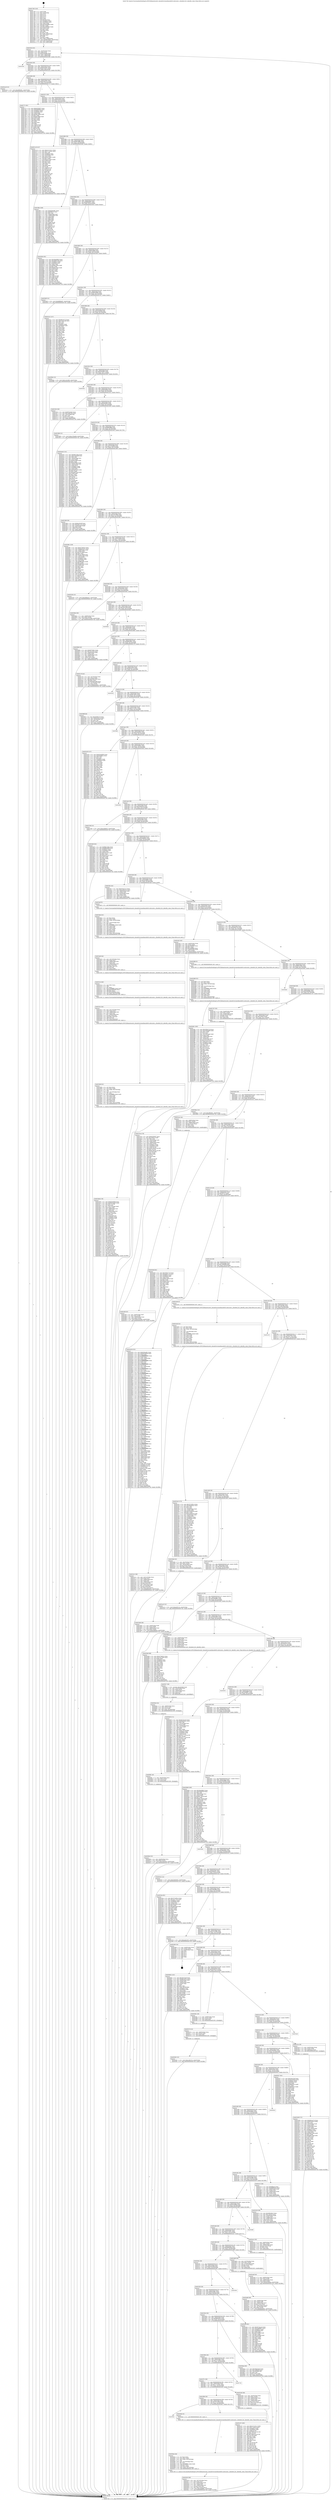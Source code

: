 digraph "0x4017b0" {
  label = "0x4017b0 (/mnt/c/Users/mathe/Desktop/tcc/POCII/binaries/extr_linuxdriversmediausbdvb-usbcxusb.c_bluebird_fx2_identify_state_Final-ollvm.out::main(0))"
  labelloc = "t"
  node[shape=record]

  Entry [label="",width=0.3,height=0.3,shape=circle,fillcolor=black,style=filled]
  "0x401824" [label="{
     0x401824 [32]\l
     | [instrs]\l
     &nbsp;&nbsp;0x401824 \<+6\>: mov -0xe0(%rbp),%eax\l
     &nbsp;&nbsp;0x40182a \<+2\>: mov %eax,%ecx\l
     &nbsp;&nbsp;0x40182c \<+6\>: sub $0x8264ad9c,%ecx\l
     &nbsp;&nbsp;0x401832 \<+6\>: mov %eax,-0xf4(%rbp)\l
     &nbsp;&nbsp;0x401838 \<+6\>: mov %ecx,-0xf8(%rbp)\l
     &nbsp;&nbsp;0x40183e \<+6\>: je 00000000004033e8 \<main+0x1c38\>\l
  }"]
  "0x4033e8" [label="{
     0x4033e8\l
  }", style=dashed]
  "0x401844" [label="{
     0x401844 [28]\l
     | [instrs]\l
     &nbsp;&nbsp;0x401844 \<+5\>: jmp 0000000000401849 \<main+0x99\>\l
     &nbsp;&nbsp;0x401849 \<+6\>: mov -0xf4(%rbp),%eax\l
     &nbsp;&nbsp;0x40184f \<+5\>: sub $0x8a05e507,%eax\l
     &nbsp;&nbsp;0x401854 \<+6\>: mov %eax,-0xfc(%rbp)\l
     &nbsp;&nbsp;0x40185a \<+6\>: je 0000000000402a1d \<main+0x126d\>\l
  }"]
  Exit [label="",width=0.3,height=0.3,shape=circle,fillcolor=black,style=filled,peripheries=2]
  "0x402a1d" [label="{
     0x402a1d [15]\l
     | [instrs]\l
     &nbsp;&nbsp;0x402a1d \<+10\>: movl $0xcff263b1,-0xe0(%rbp)\l
     &nbsp;&nbsp;0x402a27 \<+5\>: jmp 000000000040374d \<main+0x1f9d\>\l
  }"]
  "0x401860" [label="{
     0x401860 [28]\l
     | [instrs]\l
     &nbsp;&nbsp;0x401860 \<+5\>: jmp 0000000000401865 \<main+0xb5\>\l
     &nbsp;&nbsp;0x401865 \<+6\>: mov -0xf4(%rbp),%eax\l
     &nbsp;&nbsp;0x40186b \<+5\>: sub $0x916a2215,%eax\l
     &nbsp;&nbsp;0x401870 \<+6\>: mov %eax,-0x100(%rbp)\l
     &nbsp;&nbsp;0x401876 \<+6\>: je 000000000040277c \<main+0xfcc\>\l
  }"]
  "0x403382" [label="{
     0x403382 [15]\l
     | [instrs]\l
     &nbsp;&nbsp;0x403382 \<+10\>: movl $0xcc601f14,-0xe0(%rbp)\l
     &nbsp;&nbsp;0x40338c \<+5\>: jmp 000000000040374d \<main+0x1f9d\>\l
  }"]
  "0x40277c" [label="{
     0x40277c [91]\l
     | [instrs]\l
     &nbsp;&nbsp;0x40277c \<+5\>: mov $0xb3282bf7,%eax\l
     &nbsp;&nbsp;0x402781 \<+5\>: mov $0xfc680b9a,%ecx\l
     &nbsp;&nbsp;0x402786 \<+7\>: mov 0x40605c,%edx\l
     &nbsp;&nbsp;0x40278d \<+7\>: mov 0x406060,%esi\l
     &nbsp;&nbsp;0x402794 \<+2\>: mov %edx,%edi\l
     &nbsp;&nbsp;0x402796 \<+6\>: add $0xfa878990,%edi\l
     &nbsp;&nbsp;0x40279c \<+3\>: sub $0x1,%edi\l
     &nbsp;&nbsp;0x40279f \<+6\>: sub $0xfa878990,%edi\l
     &nbsp;&nbsp;0x4027a5 \<+3\>: imul %edi,%edx\l
     &nbsp;&nbsp;0x4027a8 \<+3\>: and $0x1,%edx\l
     &nbsp;&nbsp;0x4027ab \<+3\>: cmp $0x0,%edx\l
     &nbsp;&nbsp;0x4027ae \<+4\>: sete %r8b\l
     &nbsp;&nbsp;0x4027b2 \<+3\>: cmp $0xa,%esi\l
     &nbsp;&nbsp;0x4027b5 \<+4\>: setl %r9b\l
     &nbsp;&nbsp;0x4027b9 \<+3\>: mov %r8b,%r10b\l
     &nbsp;&nbsp;0x4027bc \<+3\>: and %r9b,%r10b\l
     &nbsp;&nbsp;0x4027bf \<+3\>: xor %r9b,%r8b\l
     &nbsp;&nbsp;0x4027c2 \<+3\>: or %r8b,%r10b\l
     &nbsp;&nbsp;0x4027c5 \<+4\>: test $0x1,%r10b\l
     &nbsp;&nbsp;0x4027c9 \<+3\>: cmovne %ecx,%eax\l
     &nbsp;&nbsp;0x4027cc \<+6\>: mov %eax,-0xe0(%rbp)\l
     &nbsp;&nbsp;0x4027d2 \<+5\>: jmp 000000000040374d \<main+0x1f9d\>\l
  }"]
  "0x40187c" [label="{
     0x40187c [28]\l
     | [instrs]\l
     &nbsp;&nbsp;0x40187c \<+5\>: jmp 0000000000401881 \<main+0xd1\>\l
     &nbsp;&nbsp;0x401881 \<+6\>: mov -0xf4(%rbp),%eax\l
     &nbsp;&nbsp;0x401887 \<+5\>: sub $0x918cdc1d,%eax\l
     &nbsp;&nbsp;0x40188c \<+6\>: mov %eax,-0x104(%rbp)\l
     &nbsp;&nbsp;0x401892 \<+6\>: je 000000000040311d \<main+0x196d\>\l
  }"]
  "0x403373" [label="{
     0x403373 [15]\l
     | [instrs]\l
     &nbsp;&nbsp;0x403373 \<+4\>: mov -0x60(%rbp),%rax\l
     &nbsp;&nbsp;0x403377 \<+3\>: mov (%rax),%rax\l
     &nbsp;&nbsp;0x40337a \<+3\>: mov %rax,%rdi\l
     &nbsp;&nbsp;0x40337d \<+5\>: call 0000000000401030 \<free@plt\>\l
     | [calls]\l
     &nbsp;&nbsp;0x401030 \{1\} (unknown)\l
  }"]
  "0x40311d" [label="{
     0x40311d [147]\l
     | [instrs]\l
     &nbsp;&nbsp;0x40311d \<+5\>: mov $0xe2151d11,%eax\l
     &nbsp;&nbsp;0x403122 \<+5\>: mov $0x7173c387,%ecx\l
     &nbsp;&nbsp;0x403127 \<+2\>: mov $0x1,%dl\l
     &nbsp;&nbsp;0x403129 \<+7\>: mov 0x40605c,%esi\l
     &nbsp;&nbsp;0x403130 \<+7\>: mov 0x406060,%edi\l
     &nbsp;&nbsp;0x403137 \<+3\>: mov %esi,%r8d\l
     &nbsp;&nbsp;0x40313a \<+7\>: add $0x45154ad7,%r8d\l
     &nbsp;&nbsp;0x403141 \<+4\>: sub $0x1,%r8d\l
     &nbsp;&nbsp;0x403145 \<+7\>: sub $0x45154ad7,%r8d\l
     &nbsp;&nbsp;0x40314c \<+4\>: imul %r8d,%esi\l
     &nbsp;&nbsp;0x403150 \<+3\>: and $0x1,%esi\l
     &nbsp;&nbsp;0x403153 \<+3\>: cmp $0x0,%esi\l
     &nbsp;&nbsp;0x403156 \<+4\>: sete %r9b\l
     &nbsp;&nbsp;0x40315a \<+3\>: cmp $0xa,%edi\l
     &nbsp;&nbsp;0x40315d \<+4\>: setl %r10b\l
     &nbsp;&nbsp;0x403161 \<+3\>: mov %r9b,%r11b\l
     &nbsp;&nbsp;0x403164 \<+4\>: xor $0xff,%r11b\l
     &nbsp;&nbsp;0x403168 \<+3\>: mov %r10b,%bl\l
     &nbsp;&nbsp;0x40316b \<+3\>: xor $0xff,%bl\l
     &nbsp;&nbsp;0x40316e \<+3\>: xor $0x1,%dl\l
     &nbsp;&nbsp;0x403171 \<+3\>: mov %r11b,%r14b\l
     &nbsp;&nbsp;0x403174 \<+4\>: and $0xff,%r14b\l
     &nbsp;&nbsp;0x403178 \<+3\>: and %dl,%r9b\l
     &nbsp;&nbsp;0x40317b \<+3\>: mov %bl,%r15b\l
     &nbsp;&nbsp;0x40317e \<+4\>: and $0xff,%r15b\l
     &nbsp;&nbsp;0x403182 \<+3\>: and %dl,%r10b\l
     &nbsp;&nbsp;0x403185 \<+3\>: or %r9b,%r14b\l
     &nbsp;&nbsp;0x403188 \<+3\>: or %r10b,%r15b\l
     &nbsp;&nbsp;0x40318b \<+3\>: xor %r15b,%r14b\l
     &nbsp;&nbsp;0x40318e \<+3\>: or %bl,%r11b\l
     &nbsp;&nbsp;0x403191 \<+4\>: xor $0xff,%r11b\l
     &nbsp;&nbsp;0x403195 \<+3\>: or $0x1,%dl\l
     &nbsp;&nbsp;0x403198 \<+3\>: and %dl,%r11b\l
     &nbsp;&nbsp;0x40319b \<+3\>: or %r11b,%r14b\l
     &nbsp;&nbsp;0x40319e \<+4\>: test $0x1,%r14b\l
     &nbsp;&nbsp;0x4031a2 \<+3\>: cmovne %ecx,%eax\l
     &nbsp;&nbsp;0x4031a5 \<+6\>: mov %eax,-0xe0(%rbp)\l
     &nbsp;&nbsp;0x4031ab \<+5\>: jmp 000000000040374d \<main+0x1f9d\>\l
  }"]
  "0x401898" [label="{
     0x401898 [28]\l
     | [instrs]\l
     &nbsp;&nbsp;0x401898 \<+5\>: jmp 000000000040189d \<main+0xed\>\l
     &nbsp;&nbsp;0x40189d \<+6\>: mov -0xf4(%rbp),%eax\l
     &nbsp;&nbsp;0x4018a3 \<+5\>: sub $0x96c58bf5,%eax\l
     &nbsp;&nbsp;0x4018a8 \<+6\>: mov %eax,-0x108(%rbp)\l
     &nbsp;&nbsp;0x4018ae \<+6\>: je 0000000000401fbe \<main+0x80e\>\l
  }"]
  "0x4031d7" [label="{
     0x4031d7 [100]\l
     | [instrs]\l
     &nbsp;&nbsp;0x4031d7 \<+5\>: mov $0xe2151d11,%edx\l
     &nbsp;&nbsp;0x4031dc \<+5\>: mov $0xc71d4e1f,%esi\l
     &nbsp;&nbsp;0x4031e1 \<+8\>: mov 0x40605c,%r8d\l
     &nbsp;&nbsp;0x4031e9 \<+8\>: mov 0x406060,%r9d\l
     &nbsp;&nbsp;0x4031f1 \<+3\>: mov %r8d,%r10d\l
     &nbsp;&nbsp;0x4031f4 \<+7\>: sub $0x7060c5ca,%r10d\l
     &nbsp;&nbsp;0x4031fb \<+4\>: sub $0x1,%r10d\l
     &nbsp;&nbsp;0x4031ff \<+7\>: add $0x7060c5ca,%r10d\l
     &nbsp;&nbsp;0x403206 \<+4\>: imul %r10d,%r8d\l
     &nbsp;&nbsp;0x40320a \<+4\>: and $0x1,%r8d\l
     &nbsp;&nbsp;0x40320e \<+4\>: cmp $0x0,%r8d\l
     &nbsp;&nbsp;0x403212 \<+4\>: sete %r11b\l
     &nbsp;&nbsp;0x403216 \<+4\>: cmp $0xa,%r9d\l
     &nbsp;&nbsp;0x40321a \<+3\>: setl %bl\l
     &nbsp;&nbsp;0x40321d \<+3\>: mov %r11b,%r14b\l
     &nbsp;&nbsp;0x403220 \<+3\>: and %bl,%r14b\l
     &nbsp;&nbsp;0x403223 \<+3\>: xor %bl,%r11b\l
     &nbsp;&nbsp;0x403226 \<+3\>: or %r11b,%r14b\l
     &nbsp;&nbsp;0x403229 \<+4\>: test $0x1,%r14b\l
     &nbsp;&nbsp;0x40322d \<+3\>: cmovne %esi,%edx\l
     &nbsp;&nbsp;0x403230 \<+6\>: mov %edx,-0xe0(%rbp)\l
     &nbsp;&nbsp;0x403236 \<+5\>: jmp 000000000040374d \<main+0x1f9d\>\l
  }"]
  "0x401fbe" [label="{
     0x401fbe [106]\l
     | [instrs]\l
     &nbsp;&nbsp;0x401fbe \<+5\>: mov $0x8264ad9c,%eax\l
     &nbsp;&nbsp;0x401fc3 \<+5\>: mov $0xf5ff751,%ecx\l
     &nbsp;&nbsp;0x401fc8 \<+2\>: mov $0x1,%dl\l
     &nbsp;&nbsp;0x401fca \<+7\>: mov -0xda(%rbp),%sil\l
     &nbsp;&nbsp;0x401fd1 \<+7\>: mov -0xd9(%rbp),%dil\l
     &nbsp;&nbsp;0x401fd8 \<+3\>: mov %sil,%r8b\l
     &nbsp;&nbsp;0x401fdb \<+4\>: xor $0xff,%r8b\l
     &nbsp;&nbsp;0x401fdf \<+3\>: mov %dil,%r9b\l
     &nbsp;&nbsp;0x401fe2 \<+4\>: xor $0xff,%r9b\l
     &nbsp;&nbsp;0x401fe6 \<+3\>: xor $0x1,%dl\l
     &nbsp;&nbsp;0x401fe9 \<+3\>: mov %r8b,%r10b\l
     &nbsp;&nbsp;0x401fec \<+4\>: and $0xff,%r10b\l
     &nbsp;&nbsp;0x401ff0 \<+3\>: and %dl,%sil\l
     &nbsp;&nbsp;0x401ff3 \<+3\>: mov %r9b,%r11b\l
     &nbsp;&nbsp;0x401ff6 \<+4\>: and $0xff,%r11b\l
     &nbsp;&nbsp;0x401ffa \<+3\>: and %dl,%dil\l
     &nbsp;&nbsp;0x401ffd \<+3\>: or %sil,%r10b\l
     &nbsp;&nbsp;0x402000 \<+3\>: or %dil,%r11b\l
     &nbsp;&nbsp;0x402003 \<+3\>: xor %r11b,%r10b\l
     &nbsp;&nbsp;0x402006 \<+3\>: or %r9b,%r8b\l
     &nbsp;&nbsp;0x402009 \<+4\>: xor $0xff,%r8b\l
     &nbsp;&nbsp;0x40200d \<+3\>: or $0x1,%dl\l
     &nbsp;&nbsp;0x402010 \<+3\>: and %dl,%r8b\l
     &nbsp;&nbsp;0x402013 \<+3\>: or %r8b,%r10b\l
     &nbsp;&nbsp;0x402016 \<+4\>: test $0x1,%r10b\l
     &nbsp;&nbsp;0x40201a \<+3\>: cmovne %ecx,%eax\l
     &nbsp;&nbsp;0x40201d \<+6\>: mov %eax,-0xe0(%rbp)\l
     &nbsp;&nbsp;0x402023 \<+5\>: jmp 000000000040374d \<main+0x1f9d\>\l
  }"]
  "0x4018b4" [label="{
     0x4018b4 [28]\l
     | [instrs]\l
     &nbsp;&nbsp;0x4018b4 \<+5\>: jmp 00000000004018b9 \<main+0x109\>\l
     &nbsp;&nbsp;0x4018b9 \<+6\>: mov -0xf4(%rbp),%eax\l
     &nbsp;&nbsp;0x4018bf \<+5\>: sub $0x96f9d487,%eax\l
     &nbsp;&nbsp;0x4018c4 \<+6\>: mov %eax,-0x10c(%rbp)\l
     &nbsp;&nbsp;0x4018ca \<+6\>: je 000000000040265e \<main+0xeae\>\l
  }"]
  "0x40374d" [label="{
     0x40374d [5]\l
     | [instrs]\l
     &nbsp;&nbsp;0x40374d \<+5\>: jmp 0000000000401824 \<main+0x74\>\l
  }"]
  "0x4017b0" [label="{
     0x4017b0 [116]\l
     | [instrs]\l
     &nbsp;&nbsp;0x4017b0 \<+1\>: push %rbp\l
     &nbsp;&nbsp;0x4017b1 \<+3\>: mov %rsp,%rbp\l
     &nbsp;&nbsp;0x4017b4 \<+2\>: push %r15\l
     &nbsp;&nbsp;0x4017b6 \<+2\>: push %r14\l
     &nbsp;&nbsp;0x4017b8 \<+2\>: push %r13\l
     &nbsp;&nbsp;0x4017ba \<+2\>: push %r12\l
     &nbsp;&nbsp;0x4017bc \<+1\>: push %rbx\l
     &nbsp;&nbsp;0x4017bd \<+7\>: sub $0x258,%rsp\l
     &nbsp;&nbsp;0x4017c4 \<+7\>: mov 0x40605c,%eax\l
     &nbsp;&nbsp;0x4017cb \<+7\>: mov 0x406060,%ecx\l
     &nbsp;&nbsp;0x4017d2 \<+2\>: mov %eax,%edx\l
     &nbsp;&nbsp;0x4017d4 \<+6\>: add $0x1b364b8c,%edx\l
     &nbsp;&nbsp;0x4017da \<+3\>: sub $0x1,%edx\l
     &nbsp;&nbsp;0x4017dd \<+6\>: sub $0x1b364b8c,%edx\l
     &nbsp;&nbsp;0x4017e3 \<+3\>: imul %edx,%eax\l
     &nbsp;&nbsp;0x4017e6 \<+3\>: and $0x1,%eax\l
     &nbsp;&nbsp;0x4017e9 \<+3\>: cmp $0x0,%eax\l
     &nbsp;&nbsp;0x4017ec \<+4\>: sete %r8b\l
     &nbsp;&nbsp;0x4017f0 \<+4\>: and $0x1,%r8b\l
     &nbsp;&nbsp;0x4017f4 \<+7\>: mov %r8b,-0xda(%rbp)\l
     &nbsp;&nbsp;0x4017fb \<+3\>: cmp $0xa,%ecx\l
     &nbsp;&nbsp;0x4017fe \<+4\>: setl %r8b\l
     &nbsp;&nbsp;0x401802 \<+4\>: and $0x1,%r8b\l
     &nbsp;&nbsp;0x401806 \<+7\>: mov %r8b,-0xd9(%rbp)\l
     &nbsp;&nbsp;0x40180d \<+10\>: movl $0x96c58bf5,-0xe0(%rbp)\l
     &nbsp;&nbsp;0x401817 \<+6\>: mov %edi,-0xe4(%rbp)\l
     &nbsp;&nbsp;0x40181d \<+7\>: mov %rsi,-0xf0(%rbp)\l
  }"]
  "0x40300e" [label="{
     0x40300e [25]\l
     | [instrs]\l
     &nbsp;&nbsp;0x40300e \<+4\>: mov -0x48(%rbp),%rcx\l
     &nbsp;&nbsp;0x403012 \<+6\>: movl $0x0,(%rcx)\l
     &nbsp;&nbsp;0x403018 \<+10\>: movl $0x53005932,-0xe0(%rbp)\l
     &nbsp;&nbsp;0x403022 \<+5\>: jmp 000000000040374d \<main+0x1f9d\>\l
  }"]
  "0x40265e" [label="{
     0x40265e [91]\l
     | [instrs]\l
     &nbsp;&nbsp;0x40265e \<+5\>: mov $0x36a0d6b3,%eax\l
     &nbsp;&nbsp;0x402663 \<+5\>: mov $0x3663e1b6,%ecx\l
     &nbsp;&nbsp;0x402668 \<+7\>: mov 0x40605c,%edx\l
     &nbsp;&nbsp;0x40266f \<+7\>: mov 0x406060,%esi\l
     &nbsp;&nbsp;0x402676 \<+2\>: mov %edx,%edi\l
     &nbsp;&nbsp;0x402678 \<+6\>: sub $0x9da1004c,%edi\l
     &nbsp;&nbsp;0x40267e \<+3\>: sub $0x1,%edi\l
     &nbsp;&nbsp;0x402681 \<+6\>: add $0x9da1004c,%edi\l
     &nbsp;&nbsp;0x402687 \<+3\>: imul %edi,%edx\l
     &nbsp;&nbsp;0x40268a \<+3\>: and $0x1,%edx\l
     &nbsp;&nbsp;0x40268d \<+3\>: cmp $0x0,%edx\l
     &nbsp;&nbsp;0x402690 \<+4\>: sete %r8b\l
     &nbsp;&nbsp;0x402694 \<+3\>: cmp $0xa,%esi\l
     &nbsp;&nbsp;0x402697 \<+4\>: setl %r9b\l
     &nbsp;&nbsp;0x40269b \<+3\>: mov %r8b,%r10b\l
     &nbsp;&nbsp;0x40269e \<+3\>: and %r9b,%r10b\l
     &nbsp;&nbsp;0x4026a1 \<+3\>: xor %r9b,%r8b\l
     &nbsp;&nbsp;0x4026a4 \<+3\>: or %r8b,%r10b\l
     &nbsp;&nbsp;0x4026a7 \<+4\>: test $0x1,%r10b\l
     &nbsp;&nbsp;0x4026ab \<+3\>: cmovne %ecx,%eax\l
     &nbsp;&nbsp;0x4026ae \<+6\>: mov %eax,-0xe0(%rbp)\l
     &nbsp;&nbsp;0x4026b4 \<+5\>: jmp 000000000040374d \<main+0x1f9d\>\l
  }"]
  "0x4018d0" [label="{
     0x4018d0 [28]\l
     | [instrs]\l
     &nbsp;&nbsp;0x4018d0 \<+5\>: jmp 00000000004018d5 \<main+0x125\>\l
     &nbsp;&nbsp;0x4018d5 \<+6\>: mov -0xf4(%rbp),%eax\l
     &nbsp;&nbsp;0x4018db \<+5\>: sub $0x9823a893,%eax\l
     &nbsp;&nbsp;0x4018e0 \<+6\>: mov %eax,-0x110(%rbp)\l
     &nbsp;&nbsp;0x4018e6 \<+6\>: je 000000000040264f \<main+0xe9f\>\l
  }"]
  "0x402ffc" [label="{
     0x402ffc [18]\l
     | [instrs]\l
     &nbsp;&nbsp;0x402ffc \<+7\>: mov -0xa0(%rbp),%rcx\l
     &nbsp;&nbsp;0x403003 \<+3\>: mov (%rcx),%rcx\l
     &nbsp;&nbsp;0x403006 \<+3\>: mov %rcx,%rdi\l
     &nbsp;&nbsp;0x403009 \<+5\>: call 0000000000401030 \<free@plt\>\l
     | [calls]\l
     &nbsp;&nbsp;0x401030 \{1\} (unknown)\l
  }"]
  "0x40264f" [label="{
     0x40264f [15]\l
     | [instrs]\l
     &nbsp;&nbsp;0x40264f \<+10\>: movl $0x96f9d487,-0xe0(%rbp)\l
     &nbsp;&nbsp;0x402659 \<+5\>: jmp 000000000040374d \<main+0x1f9d\>\l
  }"]
  "0x4018ec" [label="{
     0x4018ec [28]\l
     | [instrs]\l
     &nbsp;&nbsp;0x4018ec \<+5\>: jmp 00000000004018f1 \<main+0x141\>\l
     &nbsp;&nbsp;0x4018f1 \<+6\>: mov -0xf4(%rbp),%eax\l
     &nbsp;&nbsp;0x4018f7 \<+5\>: sub $0x9f53edd4,%eax\l
     &nbsp;&nbsp;0x4018fc \<+6\>: mov %eax,-0x114(%rbp)\l
     &nbsp;&nbsp;0x401902 \<+6\>: je 0000000000402241 \<main+0xa91\>\l
  }"]
  "0x402fe4" [label="{
     0x402fe4 [24]\l
     | [instrs]\l
     &nbsp;&nbsp;0x402fe4 \<+7\>: mov -0xb8(%rbp),%rcx\l
     &nbsp;&nbsp;0x402feb \<+3\>: mov (%rcx),%rcx\l
     &nbsp;&nbsp;0x402fee \<+3\>: mov %rcx,%rdi\l
     &nbsp;&nbsp;0x402ff1 \<+6\>: mov %eax,-0x238(%rbp)\l
     &nbsp;&nbsp;0x402ff7 \<+5\>: call 0000000000401030 \<free@plt\>\l
     | [calls]\l
     &nbsp;&nbsp;0x401030 \{1\} (unknown)\l
  }"]
  "0x402241" [label="{
     0x402241 [137]\l
     | [instrs]\l
     &nbsp;&nbsp;0x402241 \<+5\>: mov $0xd9c4ce74,%eax\l
     &nbsp;&nbsp;0x402246 \<+5\>: mov $0x525b1cd8,%ecx\l
     &nbsp;&nbsp;0x40224b \<+2\>: mov $0x1,%dl\l
     &nbsp;&nbsp;0x40224d \<+2\>: xor %esi,%esi\l
     &nbsp;&nbsp;0x40224f \<+7\>: mov 0x40605c,%edi\l
     &nbsp;&nbsp;0x402256 \<+8\>: mov 0x406060,%r8d\l
     &nbsp;&nbsp;0x40225e \<+3\>: sub $0x1,%esi\l
     &nbsp;&nbsp;0x402261 \<+3\>: mov %edi,%r9d\l
     &nbsp;&nbsp;0x402264 \<+3\>: add %esi,%r9d\l
     &nbsp;&nbsp;0x402267 \<+4\>: imul %r9d,%edi\l
     &nbsp;&nbsp;0x40226b \<+3\>: and $0x1,%edi\l
     &nbsp;&nbsp;0x40226e \<+3\>: cmp $0x0,%edi\l
     &nbsp;&nbsp;0x402271 \<+4\>: sete %r10b\l
     &nbsp;&nbsp;0x402275 \<+4\>: cmp $0xa,%r8d\l
     &nbsp;&nbsp;0x402279 \<+4\>: setl %r11b\l
     &nbsp;&nbsp;0x40227d \<+3\>: mov %r10b,%bl\l
     &nbsp;&nbsp;0x402280 \<+3\>: xor $0xff,%bl\l
     &nbsp;&nbsp;0x402283 \<+3\>: mov %r11b,%r14b\l
     &nbsp;&nbsp;0x402286 \<+4\>: xor $0xff,%r14b\l
     &nbsp;&nbsp;0x40228a \<+3\>: xor $0x1,%dl\l
     &nbsp;&nbsp;0x40228d \<+3\>: mov %bl,%r15b\l
     &nbsp;&nbsp;0x402290 \<+4\>: and $0xff,%r15b\l
     &nbsp;&nbsp;0x402294 \<+3\>: and %dl,%r10b\l
     &nbsp;&nbsp;0x402297 \<+3\>: mov %r14b,%r12b\l
     &nbsp;&nbsp;0x40229a \<+4\>: and $0xff,%r12b\l
     &nbsp;&nbsp;0x40229e \<+3\>: and %dl,%r11b\l
     &nbsp;&nbsp;0x4022a1 \<+3\>: or %r10b,%r15b\l
     &nbsp;&nbsp;0x4022a4 \<+3\>: or %r11b,%r12b\l
     &nbsp;&nbsp;0x4022a7 \<+3\>: xor %r12b,%r15b\l
     &nbsp;&nbsp;0x4022aa \<+3\>: or %r14b,%bl\l
     &nbsp;&nbsp;0x4022ad \<+3\>: xor $0xff,%bl\l
     &nbsp;&nbsp;0x4022b0 \<+3\>: or $0x1,%dl\l
     &nbsp;&nbsp;0x4022b3 \<+2\>: and %dl,%bl\l
     &nbsp;&nbsp;0x4022b5 \<+3\>: or %bl,%r15b\l
     &nbsp;&nbsp;0x4022b8 \<+4\>: test $0x1,%r15b\l
     &nbsp;&nbsp;0x4022bc \<+3\>: cmovne %ecx,%eax\l
     &nbsp;&nbsp;0x4022bf \<+6\>: mov %eax,-0xe0(%rbp)\l
     &nbsp;&nbsp;0x4022c5 \<+5\>: jmp 000000000040374d \<main+0x1f9d\>\l
  }"]
  "0x401908" [label="{
     0x401908 [28]\l
     | [instrs]\l
     &nbsp;&nbsp;0x401908 \<+5\>: jmp 000000000040190d \<main+0x15d\>\l
     &nbsp;&nbsp;0x40190d \<+6\>: mov -0xf4(%rbp),%eax\l
     &nbsp;&nbsp;0x401913 \<+5\>: sub $0xa24d5af6,%eax\l
     &nbsp;&nbsp;0x401918 \<+6\>: mov %eax,-0x118(%rbp)\l
     &nbsp;&nbsp;0x40191e \<+6\>: je 0000000000402f8e \<main+0x17de\>\l
  }"]
  "0x402fc7" [label="{
     0x402fc7 [29]\l
     | [instrs]\l
     &nbsp;&nbsp;0x402fc7 \<+10\>: movabs $0x4040b6,%rdi\l
     &nbsp;&nbsp;0x402fd1 \<+4\>: mov -0x50(%rbp),%rcx\l
     &nbsp;&nbsp;0x402fd5 \<+2\>: mov %eax,(%rcx)\l
     &nbsp;&nbsp;0x402fd7 \<+4\>: mov -0x50(%rbp),%rcx\l
     &nbsp;&nbsp;0x402fdb \<+2\>: mov (%rcx),%esi\l
     &nbsp;&nbsp;0x402fdd \<+2\>: mov $0x0,%al\l
     &nbsp;&nbsp;0x402fdf \<+5\>: call 0000000000401040 \<printf@plt\>\l
     | [calls]\l
     &nbsp;&nbsp;0x401040 \{1\} (unknown)\l
  }"]
  "0x402f8e" [label="{
     0x402f8e [15]\l
     | [instrs]\l
     &nbsp;&nbsp;0x402f8e \<+10\>: movl $0x5c43c895,-0xe0(%rbp)\l
     &nbsp;&nbsp;0x402f98 \<+5\>: jmp 000000000040374d \<main+0x1f9d\>\l
  }"]
  "0x401924" [label="{
     0x401924 [28]\l
     | [instrs]\l
     &nbsp;&nbsp;0x401924 \<+5\>: jmp 0000000000401929 \<main+0x179\>\l
     &nbsp;&nbsp;0x401929 \<+6\>: mov -0xf4(%rbp),%eax\l
     &nbsp;&nbsp;0x40192f \<+5\>: sub $0xb3282bf7,%eax\l
     &nbsp;&nbsp;0x401934 \<+6\>: mov %eax,-0x11c(%rbp)\l
     &nbsp;&nbsp;0x40193a \<+6\>: je 00000000004035b4 \<main+0x1e04\>\l
  }"]
  "0x402dd1" [label="{
     0x402dd1 [165]\l
     | [instrs]\l
     &nbsp;&nbsp;0x402dd1 \<+5\>: mov $0x33b5e71d,%ecx\l
     &nbsp;&nbsp;0x402dd6 \<+5\>: mov $0x429d3f96,%edx\l
     &nbsp;&nbsp;0x402ddb \<+3\>: mov $0x1,%r8b\l
     &nbsp;&nbsp;0x402dde \<+2\>: xor %esi,%esi\l
     &nbsp;&nbsp;0x402de0 \<+6\>: mov -0x234(%rbp),%edi\l
     &nbsp;&nbsp;0x402de6 \<+3\>: imul %eax,%edi\l
     &nbsp;&nbsp;0x402de9 \<+4\>: mov -0x60(%rbp),%r9\l
     &nbsp;&nbsp;0x402ded \<+3\>: mov (%r9),%r9\l
     &nbsp;&nbsp;0x402df0 \<+4\>: mov -0x58(%rbp),%r10\l
     &nbsp;&nbsp;0x402df4 \<+3\>: movslq (%r10),%r10\l
     &nbsp;&nbsp;0x402df7 \<+4\>: mov %edi,(%r9,%r10,4)\l
     &nbsp;&nbsp;0x402dfb \<+7\>: mov 0x40605c,%eax\l
     &nbsp;&nbsp;0x402e02 \<+7\>: mov 0x406060,%edi\l
     &nbsp;&nbsp;0x402e09 \<+3\>: sub $0x1,%esi\l
     &nbsp;&nbsp;0x402e0c \<+3\>: mov %eax,%r11d\l
     &nbsp;&nbsp;0x402e0f \<+3\>: add %esi,%r11d\l
     &nbsp;&nbsp;0x402e12 \<+4\>: imul %r11d,%eax\l
     &nbsp;&nbsp;0x402e16 \<+3\>: and $0x1,%eax\l
     &nbsp;&nbsp;0x402e19 \<+3\>: cmp $0x0,%eax\l
     &nbsp;&nbsp;0x402e1c \<+3\>: sete %bl\l
     &nbsp;&nbsp;0x402e1f \<+3\>: cmp $0xa,%edi\l
     &nbsp;&nbsp;0x402e22 \<+4\>: setl %r14b\l
     &nbsp;&nbsp;0x402e26 \<+3\>: mov %bl,%r15b\l
     &nbsp;&nbsp;0x402e29 \<+4\>: xor $0xff,%r15b\l
     &nbsp;&nbsp;0x402e2d \<+3\>: mov %r14b,%r12b\l
     &nbsp;&nbsp;0x402e30 \<+4\>: xor $0xff,%r12b\l
     &nbsp;&nbsp;0x402e34 \<+4\>: xor $0x0,%r8b\l
     &nbsp;&nbsp;0x402e38 \<+3\>: mov %r15b,%r13b\l
     &nbsp;&nbsp;0x402e3b \<+4\>: and $0x0,%r13b\l
     &nbsp;&nbsp;0x402e3f \<+3\>: and %r8b,%bl\l
     &nbsp;&nbsp;0x402e42 \<+3\>: mov %r12b,%al\l
     &nbsp;&nbsp;0x402e45 \<+2\>: and $0x0,%al\l
     &nbsp;&nbsp;0x402e47 \<+3\>: and %r8b,%r14b\l
     &nbsp;&nbsp;0x402e4a \<+3\>: or %bl,%r13b\l
     &nbsp;&nbsp;0x402e4d \<+3\>: or %r14b,%al\l
     &nbsp;&nbsp;0x402e50 \<+3\>: xor %al,%r13b\l
     &nbsp;&nbsp;0x402e53 \<+3\>: or %r12b,%r15b\l
     &nbsp;&nbsp;0x402e56 \<+4\>: xor $0xff,%r15b\l
     &nbsp;&nbsp;0x402e5a \<+4\>: or $0x0,%r8b\l
     &nbsp;&nbsp;0x402e5e \<+3\>: and %r8b,%r15b\l
     &nbsp;&nbsp;0x402e61 \<+3\>: or %r15b,%r13b\l
     &nbsp;&nbsp;0x402e64 \<+4\>: test $0x1,%r13b\l
     &nbsp;&nbsp;0x402e68 \<+3\>: cmovne %edx,%ecx\l
     &nbsp;&nbsp;0x402e6b \<+6\>: mov %ecx,-0xe0(%rbp)\l
     &nbsp;&nbsp;0x402e71 \<+5\>: jmp 000000000040374d \<main+0x1f9d\>\l
  }"]
  "0x4035b4" [label="{
     0x4035b4\l
  }", style=dashed]
  "0x401940" [label="{
     0x401940 [28]\l
     | [instrs]\l
     &nbsp;&nbsp;0x401940 \<+5\>: jmp 0000000000401945 \<main+0x195\>\l
     &nbsp;&nbsp;0x401945 \<+6\>: mov -0xf4(%rbp),%eax\l
     &nbsp;&nbsp;0x40194b \<+5\>: sub $0xb93480a0,%eax\l
     &nbsp;&nbsp;0x401950 \<+6\>: mov %eax,-0x120(%rbp)\l
     &nbsp;&nbsp;0x401956 \<+6\>: je 0000000000402202 \<main+0xa52\>\l
  }"]
  "0x402d9d" [label="{
     0x402d9d [52]\l
     | [instrs]\l
     &nbsp;&nbsp;0x402d9d \<+2\>: xor %ecx,%ecx\l
     &nbsp;&nbsp;0x402d9f \<+5\>: mov $0x2,%edx\l
     &nbsp;&nbsp;0x402da4 \<+6\>: mov %edx,-0x230(%rbp)\l
     &nbsp;&nbsp;0x402daa \<+1\>: cltd\l
     &nbsp;&nbsp;0x402dab \<+6\>: mov -0x230(%rbp),%esi\l
     &nbsp;&nbsp;0x402db1 \<+2\>: idiv %esi\l
     &nbsp;&nbsp;0x402db3 \<+6\>: imul $0xfffffffe,%edx,%edx\l
     &nbsp;&nbsp;0x402db9 \<+2\>: mov %ecx,%edi\l
     &nbsp;&nbsp;0x402dbb \<+2\>: sub %edx,%edi\l
     &nbsp;&nbsp;0x402dbd \<+2\>: mov %ecx,%edx\l
     &nbsp;&nbsp;0x402dbf \<+3\>: sub $0x1,%edx\l
     &nbsp;&nbsp;0x402dc2 \<+2\>: add %edx,%edi\l
     &nbsp;&nbsp;0x402dc4 \<+2\>: sub %edi,%ecx\l
     &nbsp;&nbsp;0x402dc6 \<+6\>: mov %ecx,-0x234(%rbp)\l
     &nbsp;&nbsp;0x402dcc \<+5\>: call 0000000000401160 \<next_i\>\l
     | [calls]\l
     &nbsp;&nbsp;0x401160 \{1\} (/mnt/c/Users/mathe/Desktop/tcc/POCII/binaries/extr_linuxdriversmediausbdvb-usbcxusb.c_bluebird_fx2_identify_state_Final-ollvm.out::next_i)\l
  }"]
  "0x402202" [label="{
     0x402202 [30]\l
     | [instrs]\l
     &nbsp;&nbsp;0x402202 \<+5\>: mov $0x9f53edd4,%eax\l
     &nbsp;&nbsp;0x402207 \<+5\>: mov $0x1a48c28a,%ecx\l
     &nbsp;&nbsp;0x40220c \<+3\>: mov -0x31(%rbp),%dl\l
     &nbsp;&nbsp;0x40220f \<+3\>: test $0x1,%dl\l
     &nbsp;&nbsp;0x402212 \<+3\>: cmovne %ecx,%eax\l
     &nbsp;&nbsp;0x402215 \<+6\>: mov %eax,-0xe0(%rbp)\l
     &nbsp;&nbsp;0x40221b \<+5\>: jmp 000000000040374d \<main+0x1f9d\>\l
  }"]
  "0x40195c" [label="{
     0x40195c [28]\l
     | [instrs]\l
     &nbsp;&nbsp;0x40195c \<+5\>: jmp 0000000000401961 \<main+0x1b1\>\l
     &nbsp;&nbsp;0x401961 \<+6\>: mov -0xf4(%rbp),%eax\l
     &nbsp;&nbsp;0x401967 \<+5\>: sub $0xbcf459c3,%eax\l
     &nbsp;&nbsp;0x40196c \<+6\>: mov %eax,-0x124(%rbp)\l
     &nbsp;&nbsp;0x401972 \<+6\>: je 0000000000402389 \<main+0xbd9\>\l
  }"]
  "0x402cf9" [label="{
     0x402cf9 [32]\l
     | [instrs]\l
     &nbsp;&nbsp;0x402cf9 \<+4\>: mov -0x60(%rbp),%rdi\l
     &nbsp;&nbsp;0x402cfd \<+3\>: mov %rax,(%rdi)\l
     &nbsp;&nbsp;0x402d00 \<+4\>: mov -0x58(%rbp),%rax\l
     &nbsp;&nbsp;0x402d04 \<+6\>: movl $0x0,(%rax)\l
     &nbsp;&nbsp;0x402d0a \<+10\>: movl $0x5c43c895,-0xe0(%rbp)\l
     &nbsp;&nbsp;0x402d14 \<+5\>: jmp 000000000040374d \<main+0x1f9d\>\l
  }"]
  "0x402389" [label="{
     0x402389 [15]\l
     | [instrs]\l
     &nbsp;&nbsp;0x402389 \<+10\>: movl $0xc4794e98,-0xe0(%rbp)\l
     &nbsp;&nbsp;0x402393 \<+5\>: jmp 000000000040374d \<main+0x1f9d\>\l
  }"]
  "0x401978" [label="{
     0x401978 [28]\l
     | [instrs]\l
     &nbsp;&nbsp;0x401978 \<+5\>: jmp 000000000040197d \<main+0x1cd\>\l
     &nbsp;&nbsp;0x40197d \<+6\>: mov -0xf4(%rbp),%eax\l
     &nbsp;&nbsp;0x401983 \<+5\>: sub $0xbf904889,%eax\l
     &nbsp;&nbsp;0x401988 \<+6\>: mov %eax,-0x128(%rbp)\l
     &nbsp;&nbsp;0x40198e \<+6\>: je 0000000000402ee0 \<main+0x1730\>\l
  }"]
  "0x402c41" [label="{
     0x402c41 [56]\l
     | [instrs]\l
     &nbsp;&nbsp;0x402c41 \<+6\>: mov -0x22c(%rbp),%ecx\l
     &nbsp;&nbsp;0x402c47 \<+3\>: imul %eax,%ecx\l
     &nbsp;&nbsp;0x402c4a \<+7\>: mov -0x88(%rbp),%r8\l
     &nbsp;&nbsp;0x402c51 \<+3\>: mov (%r8),%r8\l
     &nbsp;&nbsp;0x402c54 \<+4\>: mov -0x80(%rbp),%r9\l
     &nbsp;&nbsp;0x402c58 \<+3\>: movslq (%r9),%r9\l
     &nbsp;&nbsp;0x402c5b \<+4\>: mov (%r8,%r9,8),%r8\l
     &nbsp;&nbsp;0x402c5f \<+4\>: mov -0x70(%rbp),%r9\l
     &nbsp;&nbsp;0x402c63 \<+3\>: movslq (%r9),%r9\l
     &nbsp;&nbsp;0x402c66 \<+4\>: mov %ecx,(%r8,%r9,4)\l
     &nbsp;&nbsp;0x402c6a \<+10\>: movl $0xd8043921,-0xe0(%rbp)\l
     &nbsp;&nbsp;0x402c74 \<+5\>: jmp 000000000040374d \<main+0x1f9d\>\l
  }"]
  "0x402ee0" [label="{
     0x402ee0 [174]\l
     | [instrs]\l
     &nbsp;&nbsp;0x402ee0 \<+5\>: mov $0xfbb21bba,%eax\l
     &nbsp;&nbsp;0x402ee5 \<+5\>: mov $0xa24d5af6,%ecx\l
     &nbsp;&nbsp;0x402eea \<+2\>: mov $0x1,%dl\l
     &nbsp;&nbsp;0x402eec \<+4\>: mov -0x58(%rbp),%rsi\l
     &nbsp;&nbsp;0x402ef0 \<+2\>: mov (%rsi),%edi\l
     &nbsp;&nbsp;0x402ef2 \<+6\>: sub $0x92f7f8e0,%edi\l
     &nbsp;&nbsp;0x402ef8 \<+3\>: add $0x1,%edi\l
     &nbsp;&nbsp;0x402efb \<+6\>: add $0x92f7f8e0,%edi\l
     &nbsp;&nbsp;0x402f01 \<+4\>: mov -0x58(%rbp),%rsi\l
     &nbsp;&nbsp;0x402f05 \<+2\>: mov %edi,(%rsi)\l
     &nbsp;&nbsp;0x402f07 \<+7\>: mov 0x40605c,%edi\l
     &nbsp;&nbsp;0x402f0e \<+8\>: mov 0x406060,%r8d\l
     &nbsp;&nbsp;0x402f16 \<+3\>: mov %edi,%r9d\l
     &nbsp;&nbsp;0x402f19 \<+7\>: add $0x3a0f74cb,%r9d\l
     &nbsp;&nbsp;0x402f20 \<+4\>: sub $0x1,%r9d\l
     &nbsp;&nbsp;0x402f24 \<+7\>: sub $0x3a0f74cb,%r9d\l
     &nbsp;&nbsp;0x402f2b \<+4\>: imul %r9d,%edi\l
     &nbsp;&nbsp;0x402f2f \<+3\>: and $0x1,%edi\l
     &nbsp;&nbsp;0x402f32 \<+3\>: cmp $0x0,%edi\l
     &nbsp;&nbsp;0x402f35 \<+4\>: sete %r10b\l
     &nbsp;&nbsp;0x402f39 \<+4\>: cmp $0xa,%r8d\l
     &nbsp;&nbsp;0x402f3d \<+4\>: setl %r11b\l
     &nbsp;&nbsp;0x402f41 \<+3\>: mov %r10b,%bl\l
     &nbsp;&nbsp;0x402f44 \<+3\>: xor $0xff,%bl\l
     &nbsp;&nbsp;0x402f47 \<+3\>: mov %r11b,%r14b\l
     &nbsp;&nbsp;0x402f4a \<+4\>: xor $0xff,%r14b\l
     &nbsp;&nbsp;0x402f4e \<+3\>: xor $0x1,%dl\l
     &nbsp;&nbsp;0x402f51 \<+3\>: mov %bl,%r15b\l
     &nbsp;&nbsp;0x402f54 \<+4\>: and $0xff,%r15b\l
     &nbsp;&nbsp;0x402f58 \<+3\>: and %dl,%r10b\l
     &nbsp;&nbsp;0x402f5b \<+3\>: mov %r14b,%r12b\l
     &nbsp;&nbsp;0x402f5e \<+4\>: and $0xff,%r12b\l
     &nbsp;&nbsp;0x402f62 \<+3\>: and %dl,%r11b\l
     &nbsp;&nbsp;0x402f65 \<+3\>: or %r10b,%r15b\l
     &nbsp;&nbsp;0x402f68 \<+3\>: or %r11b,%r12b\l
     &nbsp;&nbsp;0x402f6b \<+3\>: xor %r12b,%r15b\l
     &nbsp;&nbsp;0x402f6e \<+3\>: or %r14b,%bl\l
     &nbsp;&nbsp;0x402f71 \<+3\>: xor $0xff,%bl\l
     &nbsp;&nbsp;0x402f74 \<+3\>: or $0x1,%dl\l
     &nbsp;&nbsp;0x402f77 \<+2\>: and %dl,%bl\l
     &nbsp;&nbsp;0x402f79 \<+3\>: or %bl,%r15b\l
     &nbsp;&nbsp;0x402f7c \<+4\>: test $0x1,%r15b\l
     &nbsp;&nbsp;0x402f80 \<+3\>: cmovne %ecx,%eax\l
     &nbsp;&nbsp;0x402f83 \<+6\>: mov %eax,-0xe0(%rbp)\l
     &nbsp;&nbsp;0x402f89 \<+5\>: jmp 000000000040374d \<main+0x1f9d\>\l
  }"]
  "0x401994" [label="{
     0x401994 [28]\l
     | [instrs]\l
     &nbsp;&nbsp;0x401994 \<+5\>: jmp 0000000000401999 \<main+0x1e9\>\l
     &nbsp;&nbsp;0x401999 \<+6\>: mov -0xf4(%rbp),%eax\l
     &nbsp;&nbsp;0x40199f \<+5\>: sub $0xc4794e98,%eax\l
     &nbsp;&nbsp;0x4019a4 \<+6\>: mov %eax,-0x12c(%rbp)\l
     &nbsp;&nbsp;0x4019aa \<+6\>: je 0000000000402398 \<main+0xbe8\>\l
  }"]
  "0x402c0d" [label="{
     0x402c0d [52]\l
     | [instrs]\l
     &nbsp;&nbsp;0x402c0d \<+2\>: xor %ecx,%ecx\l
     &nbsp;&nbsp;0x402c0f \<+5\>: mov $0x2,%edx\l
     &nbsp;&nbsp;0x402c14 \<+6\>: mov %edx,-0x228(%rbp)\l
     &nbsp;&nbsp;0x402c1a \<+1\>: cltd\l
     &nbsp;&nbsp;0x402c1b \<+6\>: mov -0x228(%rbp),%esi\l
     &nbsp;&nbsp;0x402c21 \<+2\>: idiv %esi\l
     &nbsp;&nbsp;0x402c23 \<+6\>: imul $0xfffffffe,%edx,%edx\l
     &nbsp;&nbsp;0x402c29 \<+2\>: mov %ecx,%edi\l
     &nbsp;&nbsp;0x402c2b \<+2\>: sub %edx,%edi\l
     &nbsp;&nbsp;0x402c2d \<+2\>: mov %ecx,%edx\l
     &nbsp;&nbsp;0x402c2f \<+3\>: sub $0x1,%edx\l
     &nbsp;&nbsp;0x402c32 \<+2\>: add %edx,%edi\l
     &nbsp;&nbsp;0x402c34 \<+2\>: sub %edi,%ecx\l
     &nbsp;&nbsp;0x402c36 \<+6\>: mov %ecx,-0x22c(%rbp)\l
     &nbsp;&nbsp;0x402c3c \<+5\>: call 0000000000401160 \<next_i\>\l
     | [calls]\l
     &nbsp;&nbsp;0x401160 \{1\} (/mnt/c/Users/mathe/Desktop/tcc/POCII/binaries/extr_linuxdriversmediausbdvb-usbcxusb.c_bluebird_fx2_identify_state_Final-ollvm.out::next_i)\l
  }"]
  "0x402398" [label="{
     0x402398 [30]\l
     | [instrs]\l
     &nbsp;&nbsp;0x402398 \<+5\>: mov $0x6acd2e9f,%eax\l
     &nbsp;&nbsp;0x40239d \<+5\>: mov $0x284113ca,%ecx\l
     &nbsp;&nbsp;0x4023a2 \<+3\>: mov -0x30(%rbp),%edx\l
     &nbsp;&nbsp;0x4023a5 \<+3\>: cmp $0x0,%edx\l
     &nbsp;&nbsp;0x4023a8 \<+3\>: cmove %ecx,%eax\l
     &nbsp;&nbsp;0x4023ab \<+6\>: mov %eax,-0xe0(%rbp)\l
     &nbsp;&nbsp;0x4023b1 \<+5\>: jmp 000000000040374d \<main+0x1f9d\>\l
  }"]
  "0x4019b0" [label="{
     0x4019b0 [28]\l
     | [instrs]\l
     &nbsp;&nbsp;0x4019b0 \<+5\>: jmp 00000000004019b5 \<main+0x205\>\l
     &nbsp;&nbsp;0x4019b5 \<+6\>: mov -0xf4(%rbp),%eax\l
     &nbsp;&nbsp;0x4019bb \<+5\>: sub $0xc5e57b65,%eax\l
     &nbsp;&nbsp;0x4019c0 \<+6\>: mov %eax,-0x130(%rbp)\l
     &nbsp;&nbsp;0x4019c6 \<+6\>: je 000000000040299c \<main+0x11ec\>\l
  }"]
  "0x402ab6" [label="{
     0x402ab6 [46]\l
     | [instrs]\l
     &nbsp;&nbsp;0x402ab6 \<+7\>: mov -0x88(%rbp),%rdi\l
     &nbsp;&nbsp;0x402abd \<+3\>: mov (%rdi),%rdi\l
     &nbsp;&nbsp;0x402ac0 \<+4\>: mov -0x80(%rbp),%rcx\l
     &nbsp;&nbsp;0x402ac4 \<+3\>: movslq (%rcx),%rcx\l
     &nbsp;&nbsp;0x402ac7 \<+4\>: mov %rax,(%rdi,%rcx,8)\l
     &nbsp;&nbsp;0x402acb \<+4\>: mov -0x70(%rbp),%rax\l
     &nbsp;&nbsp;0x402acf \<+6\>: movl $0x0,(%rax)\l
     &nbsp;&nbsp;0x402ad5 \<+10\>: movl $0x6eea4d41,-0xe0(%rbp)\l
     &nbsp;&nbsp;0x402adf \<+5\>: jmp 000000000040374d \<main+0x1f9d\>\l
  }"]
  "0x40299c" [label="{
     0x40299c [129]\l
     | [instrs]\l
     &nbsp;&nbsp;0x40299c \<+5\>: mov $0xe576e05c,%eax\l
     &nbsp;&nbsp;0x4029a1 \<+5\>: mov $0x8a05e507,%ecx\l
     &nbsp;&nbsp;0x4029a6 \<+7\>: mov -0x98(%rbp),%rdx\l
     &nbsp;&nbsp;0x4029ad \<+2\>: mov (%rdx),%esi\l
     &nbsp;&nbsp;0x4029af \<+6\>: sub $0x7fc786a6,%esi\l
     &nbsp;&nbsp;0x4029b5 \<+3\>: add $0x1,%esi\l
     &nbsp;&nbsp;0x4029b8 \<+6\>: add $0x7fc786a6,%esi\l
     &nbsp;&nbsp;0x4029be \<+7\>: mov -0x98(%rbp),%rdx\l
     &nbsp;&nbsp;0x4029c5 \<+2\>: mov %esi,(%rdx)\l
     &nbsp;&nbsp;0x4029c7 \<+7\>: mov 0x40605c,%esi\l
     &nbsp;&nbsp;0x4029ce \<+7\>: mov 0x406060,%edi\l
     &nbsp;&nbsp;0x4029d5 \<+3\>: mov %esi,%r8d\l
     &nbsp;&nbsp;0x4029d8 \<+7\>: sub $0x9ff24d52,%r8d\l
     &nbsp;&nbsp;0x4029df \<+4\>: sub $0x1,%r8d\l
     &nbsp;&nbsp;0x4029e3 \<+7\>: add $0x9ff24d52,%r8d\l
     &nbsp;&nbsp;0x4029ea \<+4\>: imul %r8d,%esi\l
     &nbsp;&nbsp;0x4029ee \<+3\>: and $0x1,%esi\l
     &nbsp;&nbsp;0x4029f1 \<+3\>: cmp $0x0,%esi\l
     &nbsp;&nbsp;0x4029f4 \<+4\>: sete %r9b\l
     &nbsp;&nbsp;0x4029f8 \<+3\>: cmp $0xa,%edi\l
     &nbsp;&nbsp;0x4029fb \<+4\>: setl %r10b\l
     &nbsp;&nbsp;0x4029ff \<+3\>: mov %r9b,%r11b\l
     &nbsp;&nbsp;0x402a02 \<+3\>: and %r10b,%r11b\l
     &nbsp;&nbsp;0x402a05 \<+3\>: xor %r10b,%r9b\l
     &nbsp;&nbsp;0x402a08 \<+3\>: or %r9b,%r11b\l
     &nbsp;&nbsp;0x402a0b \<+4\>: test $0x1,%r11b\l
     &nbsp;&nbsp;0x402a0f \<+3\>: cmovne %ecx,%eax\l
     &nbsp;&nbsp;0x402a12 \<+6\>: mov %eax,-0xe0(%rbp)\l
     &nbsp;&nbsp;0x402a18 \<+5\>: jmp 000000000040374d \<main+0x1f9d\>\l
  }"]
  "0x4019cc" [label="{
     0x4019cc [28]\l
     | [instrs]\l
     &nbsp;&nbsp;0x4019cc \<+5\>: jmp 00000000004019d1 \<main+0x221\>\l
     &nbsp;&nbsp;0x4019d1 \<+6\>: mov -0xf4(%rbp),%eax\l
     &nbsp;&nbsp;0x4019d7 \<+5\>: sub $0xc71d4e1f,%eax\l
     &nbsp;&nbsp;0x4019dc \<+6\>: mov %eax,-0x134(%rbp)\l
     &nbsp;&nbsp;0x4019e2 \<+6\>: je 000000000040323b \<main+0x1a8b\>\l
  }"]
  "0x402a4f" [label="{
     0x402a4f [35]\l
     | [instrs]\l
     &nbsp;&nbsp;0x402a4f \<+7\>: mov -0x88(%rbp),%rdi\l
     &nbsp;&nbsp;0x402a56 \<+3\>: mov %rax,(%rdi)\l
     &nbsp;&nbsp;0x402a59 \<+4\>: mov -0x80(%rbp),%rax\l
     &nbsp;&nbsp;0x402a5d \<+6\>: movl $0x0,(%rax)\l
     &nbsp;&nbsp;0x402a63 \<+10\>: movl $0x59169aea,-0xe0(%rbp)\l
     &nbsp;&nbsp;0x402a6d \<+5\>: jmp 000000000040374d \<main+0x1f9d\>\l
  }"]
  "0x40323b" [label="{
     0x40323b [15]\l
     | [instrs]\l
     &nbsp;&nbsp;0x40323b \<+10\>: movl $0x409daa31,-0xe0(%rbp)\l
     &nbsp;&nbsp;0x403245 \<+5\>: jmp 000000000040374d \<main+0x1f9d\>\l
  }"]
  "0x4019e8" [label="{
     0x4019e8 [28]\l
     | [instrs]\l
     &nbsp;&nbsp;0x4019e8 \<+5\>: jmp 00000000004019ed \<main+0x23d\>\l
     &nbsp;&nbsp;0x4019ed \<+6\>: mov -0xf4(%rbp),%eax\l
     &nbsp;&nbsp;0x4019f3 \<+5\>: sub $0xcc601f14,%eax\l
     &nbsp;&nbsp;0x4019f8 \<+6\>: mov %eax,-0x138(%rbp)\l
     &nbsp;&nbsp;0x4019fe \<+6\>: je 00000000004033b4 \<main+0x1c04\>\l
  }"]
  "0x402916" [label="{
     0x402916 [48]\l
     | [instrs]\l
     &nbsp;&nbsp;0x402916 \<+6\>: mov -0x224(%rbp),%ecx\l
     &nbsp;&nbsp;0x40291c \<+3\>: imul %eax,%ecx\l
     &nbsp;&nbsp;0x40291f \<+7\>: mov -0xa0(%rbp),%rdi\l
     &nbsp;&nbsp;0x402926 \<+3\>: mov (%rdi),%rdi\l
     &nbsp;&nbsp;0x402929 \<+7\>: mov -0x98(%rbp),%r8\l
     &nbsp;&nbsp;0x402930 \<+3\>: movslq (%r8),%r8\l
     &nbsp;&nbsp;0x402933 \<+4\>: mov %ecx,(%rdi,%r8,4)\l
     &nbsp;&nbsp;0x402937 \<+10\>: movl $0x2abaf891,-0xe0(%rbp)\l
     &nbsp;&nbsp;0x402941 \<+5\>: jmp 000000000040374d \<main+0x1f9d\>\l
  }"]
  "0x4033b4" [label="{
     0x4033b4 [28]\l
     | [instrs]\l
     &nbsp;&nbsp;0x4033b4 \<+7\>: mov -0xd8(%rbp),%rax\l
     &nbsp;&nbsp;0x4033bb \<+6\>: movl $0x0,(%rax)\l
     &nbsp;&nbsp;0x4033c1 \<+10\>: movl $0x47013f83,-0xe0(%rbp)\l
     &nbsp;&nbsp;0x4033cb \<+5\>: jmp 000000000040374d \<main+0x1f9d\>\l
  }"]
  "0x401a04" [label="{
     0x401a04 [28]\l
     | [instrs]\l
     &nbsp;&nbsp;0x401a04 \<+5\>: jmp 0000000000401a09 \<main+0x259\>\l
     &nbsp;&nbsp;0x401a09 \<+6\>: mov -0xf4(%rbp),%eax\l
     &nbsp;&nbsp;0x401a0f \<+5\>: sub $0xcfac42a9,%eax\l
     &nbsp;&nbsp;0x401a14 \<+6\>: mov %eax,-0x13c(%rbp)\l
     &nbsp;&nbsp;0x401a1a \<+6\>: je 00000000004036d2 \<main+0x1f22\>\l
  }"]
  "0x4028ea" [label="{
     0x4028ea [44]\l
     | [instrs]\l
     &nbsp;&nbsp;0x4028ea \<+2\>: xor %ecx,%ecx\l
     &nbsp;&nbsp;0x4028ec \<+5\>: mov $0x2,%edx\l
     &nbsp;&nbsp;0x4028f1 \<+6\>: mov %edx,-0x220(%rbp)\l
     &nbsp;&nbsp;0x4028f7 \<+1\>: cltd\l
     &nbsp;&nbsp;0x4028f8 \<+6\>: mov -0x220(%rbp),%esi\l
     &nbsp;&nbsp;0x4028fe \<+2\>: idiv %esi\l
     &nbsp;&nbsp;0x402900 \<+6\>: imul $0xfffffffe,%edx,%edx\l
     &nbsp;&nbsp;0x402906 \<+3\>: sub $0x1,%ecx\l
     &nbsp;&nbsp;0x402909 \<+2\>: sub %ecx,%edx\l
     &nbsp;&nbsp;0x40290b \<+6\>: mov %edx,-0x224(%rbp)\l
     &nbsp;&nbsp;0x402911 \<+5\>: call 0000000000401160 \<next_i\>\l
     | [calls]\l
     &nbsp;&nbsp;0x401160 \{1\} (/mnt/c/Users/mathe/Desktop/tcc/POCII/binaries/extr_linuxdriversmediausbdvb-usbcxusb.c_bluebird_fx2_identify_state_Final-ollvm.out::next_i)\l
  }"]
  "0x4036d2" [label="{
     0x4036d2\l
  }", style=dashed]
  "0x401a20" [label="{
     0x401a20 [28]\l
     | [instrs]\l
     &nbsp;&nbsp;0x401a20 \<+5\>: jmp 0000000000401a25 \<main+0x275\>\l
     &nbsp;&nbsp;0x401a25 \<+6\>: mov -0xf4(%rbp),%eax\l
     &nbsp;&nbsp;0x401a2b \<+5\>: sub $0xcff263b1,%eax\l
     &nbsp;&nbsp;0x401a30 \<+6\>: mov %eax,-0x140(%rbp)\l
     &nbsp;&nbsp;0x401a36 \<+6\>: je 00000000004028bb \<main+0x110b\>\l
  }"]
  "0x401fb4" [label="{
     0x401fb4\l
  }", style=dashed]
  "0x4028bb" [label="{
     0x4028bb [42]\l
     | [instrs]\l
     &nbsp;&nbsp;0x4028bb \<+5\>: mov $0x65f700d1,%eax\l
     &nbsp;&nbsp;0x4028c0 \<+5\>: mov $0x7fcc5263,%ecx\l
     &nbsp;&nbsp;0x4028c5 \<+7\>: mov -0x98(%rbp),%rdx\l
     &nbsp;&nbsp;0x4028cc \<+2\>: mov (%rdx),%esi\l
     &nbsp;&nbsp;0x4028ce \<+7\>: mov -0xa8(%rbp),%rdx\l
     &nbsp;&nbsp;0x4028d5 \<+2\>: cmp (%rdx),%esi\l
     &nbsp;&nbsp;0x4028d7 \<+3\>: cmovl %ecx,%eax\l
     &nbsp;&nbsp;0x4028da \<+6\>: mov %eax,-0xe0(%rbp)\l
     &nbsp;&nbsp;0x4028e0 \<+5\>: jmp 000000000040374d \<main+0x1f9d\>\l
  }"]
  "0x401a3c" [label="{
     0x401a3c [28]\l
     | [instrs]\l
     &nbsp;&nbsp;0x401a3c \<+5\>: jmp 0000000000401a41 \<main+0x291\>\l
     &nbsp;&nbsp;0x401a41 \<+6\>: mov -0xf4(%rbp),%eax\l
     &nbsp;&nbsp;0x401a47 \<+5\>: sub $0xd8043921,%eax\l
     &nbsp;&nbsp;0x401a4c \<+6\>: mov %eax,-0x144(%rbp)\l
     &nbsp;&nbsp;0x401a52 \<+6\>: je 0000000000402c79 \<main+0x14c9\>\l
  }"]
  "0x4028e5" [label="{
     0x4028e5 [5]\l
     | [instrs]\l
     &nbsp;&nbsp;0x4028e5 \<+5\>: call 0000000000401160 \<next_i\>\l
     | [calls]\l
     &nbsp;&nbsp;0x401160 \{1\} (/mnt/c/Users/mathe/Desktop/tcc/POCII/binaries/extr_linuxdriversmediausbdvb-usbcxusb.c_bluebird_fx2_identify_state_Final-ollvm.out::next_i)\l
  }"]
  "0x402c79" [label="{
     0x402c79 [42]\l
     | [instrs]\l
     &nbsp;&nbsp;0x402c79 \<+4\>: mov -0x70(%rbp),%rax\l
     &nbsp;&nbsp;0x402c7d \<+2\>: mov (%rax),%ecx\l
     &nbsp;&nbsp;0x402c7f \<+6\>: add $0x54d5c0d0,%ecx\l
     &nbsp;&nbsp;0x402c85 \<+3\>: add $0x1,%ecx\l
     &nbsp;&nbsp;0x402c88 \<+6\>: sub $0x54d5c0d0,%ecx\l
     &nbsp;&nbsp;0x402c8e \<+4\>: mov -0x70(%rbp),%rax\l
     &nbsp;&nbsp;0x402c92 \<+2\>: mov %ecx,(%rax)\l
     &nbsp;&nbsp;0x402c94 \<+10\>: movl $0x6eea4d41,-0xe0(%rbp)\l
     &nbsp;&nbsp;0x402c9e \<+5\>: jmp 000000000040374d \<main+0x1f9d\>\l
  }"]
  "0x401a58" [label="{
     0x401a58 [28]\l
     | [instrs]\l
     &nbsp;&nbsp;0x401a58 \<+5\>: jmp 0000000000401a5d \<main+0x2ad\>\l
     &nbsp;&nbsp;0x401a5d \<+6\>: mov -0xf4(%rbp),%eax\l
     &nbsp;&nbsp;0x401a63 \<+5\>: sub $0xd9c4ce74,%eax\l
     &nbsp;&nbsp;0x401a68 \<+6\>: mov %eax,-0x148(%rbp)\l
     &nbsp;&nbsp;0x401a6e \<+6\>: je 000000000040342d \<main+0x1c7d\>\l
  }"]
  "0x401f98" [label="{
     0x401f98 [28]\l
     | [instrs]\l
     &nbsp;&nbsp;0x401f98 \<+5\>: jmp 0000000000401f9d \<main+0x7ed\>\l
     &nbsp;&nbsp;0x401f9d \<+6\>: mov -0xf4(%rbp),%eax\l
     &nbsp;&nbsp;0x401fa3 \<+5\>: sub $0x7fcc5263,%eax\l
     &nbsp;&nbsp;0x401fa8 \<+6\>: mov %eax,-0x208(%rbp)\l
     &nbsp;&nbsp;0x401fae \<+6\>: je 00000000004028e5 \<main+0x1135\>\l
  }"]
  "0x40342d" [label="{
     0x40342d\l
  }", style=dashed]
  "0x401a74" [label="{
     0x401a74 [28]\l
     | [instrs]\l
     &nbsp;&nbsp;0x401a74 \<+5\>: jmp 0000000000401a79 \<main+0x2c9\>\l
     &nbsp;&nbsp;0x401a79 \<+6\>: mov -0xf4(%rbp),%eax\l
     &nbsp;&nbsp;0x401a7f \<+5\>: sub $0xddc2487a,%eax\l
     &nbsp;&nbsp;0x401a84 \<+6\>: mov %eax,-0x14c(%rbp)\l
     &nbsp;&nbsp;0x401a8a \<+6\>: je 00000000004030ff \<main+0x194f\>\l
  }"]
  "0x4031b0" [label="{
     0x4031b0 [39]\l
     | [instrs]\l
     &nbsp;&nbsp;0x4031b0 \<+4\>: mov -0x40(%rbp),%rax\l
     &nbsp;&nbsp;0x4031b4 \<+6\>: movl $0x1,(%rax)\l
     &nbsp;&nbsp;0x4031ba \<+7\>: mov -0x88(%rbp),%rax\l
     &nbsp;&nbsp;0x4031c1 \<+3\>: mov (%rax),%rax\l
     &nbsp;&nbsp;0x4031c4 \<+4\>: mov -0x48(%rbp),%rcx\l
     &nbsp;&nbsp;0x4031c8 \<+3\>: movslq (%rcx),%rcx\l
     &nbsp;&nbsp;0x4031cb \<+4\>: mov (%rax,%rcx,8),%rax\l
     &nbsp;&nbsp;0x4031cf \<+3\>: mov %rax,%rdi\l
     &nbsp;&nbsp;0x4031d2 \<+5\>: call 0000000000401030 \<free@plt\>\l
     | [calls]\l
     &nbsp;&nbsp;0x401030 \{1\} (unknown)\l
  }"]
  "0x4030ff" [label="{
     0x4030ff [30]\l
     | [instrs]\l
     &nbsp;&nbsp;0x4030ff \<+5\>: mov $0x4d49dc16,%eax\l
     &nbsp;&nbsp;0x403104 \<+5\>: mov $0x918cdc1d,%ecx\l
     &nbsp;&nbsp;0x403109 \<+3\>: mov -0x29(%rbp),%dl\l
     &nbsp;&nbsp;0x40310c \<+3\>: test $0x1,%dl\l
     &nbsp;&nbsp;0x40310f \<+3\>: cmovne %ecx,%eax\l
     &nbsp;&nbsp;0x403112 \<+6\>: mov %eax,-0xe0(%rbp)\l
     &nbsp;&nbsp;0x403118 \<+5\>: jmp 000000000040374d \<main+0x1f9d\>\l
  }"]
  "0x401a90" [label="{
     0x401a90 [28]\l
     | [instrs]\l
     &nbsp;&nbsp;0x401a90 \<+5\>: jmp 0000000000401a95 \<main+0x2e5\>\l
     &nbsp;&nbsp;0x401a95 \<+6\>: mov -0xf4(%rbp),%eax\l
     &nbsp;&nbsp;0x401a9b \<+5\>: sub $0xe2151d11,%eax\l
     &nbsp;&nbsp;0x401aa0 \<+6\>: mov %eax,-0x150(%rbp)\l
     &nbsp;&nbsp;0x401aa6 \<+6\>: je 00000000004036fa \<main+0x1f4a\>\l
  }"]
  "0x401f7c" [label="{
     0x401f7c [28]\l
     | [instrs]\l
     &nbsp;&nbsp;0x401f7c \<+5\>: jmp 0000000000401f81 \<main+0x7d1\>\l
     &nbsp;&nbsp;0x401f81 \<+6\>: mov -0xf4(%rbp),%eax\l
     &nbsp;&nbsp;0x401f87 \<+5\>: sub $0x7173c387,%eax\l
     &nbsp;&nbsp;0x401f8c \<+6\>: mov %eax,-0x204(%rbp)\l
     &nbsp;&nbsp;0x401f92 \<+6\>: je 00000000004031b0 \<main+0x1a00\>\l
  }"]
  "0x4036fa" [label="{
     0x4036fa\l
  }", style=dashed]
  "0x401aac" [label="{
     0x401aac [28]\l
     | [instrs]\l
     &nbsp;&nbsp;0x401aac \<+5\>: jmp 0000000000401ab1 \<main+0x301\>\l
     &nbsp;&nbsp;0x401ab1 \<+6\>: mov -0xf4(%rbp),%eax\l
     &nbsp;&nbsp;0x401ab7 \<+5\>: sub $0xe2463325,%eax\l
     &nbsp;&nbsp;0x401abc \<+6\>: mov %eax,-0x154(%rbp)\l
     &nbsp;&nbsp;0x401ac2 \<+6\>: je 0000000000402426 \<main+0xc76\>\l
  }"]
  "0x403730" [label="{
     0x403730\l
  }", style=dashed]
  "0x402426" [label="{
     0x402426 [137]\l
     | [instrs]\l
     &nbsp;&nbsp;0x402426 \<+5\>: mov $0x643a080b,%eax\l
     &nbsp;&nbsp;0x40242b \<+5\>: mov $0xed2f8b3c,%ecx\l
     &nbsp;&nbsp;0x402430 \<+2\>: mov $0x1,%dl\l
     &nbsp;&nbsp;0x402432 \<+2\>: xor %esi,%esi\l
     &nbsp;&nbsp;0x402434 \<+7\>: mov 0x40605c,%edi\l
     &nbsp;&nbsp;0x40243b \<+8\>: mov 0x406060,%r8d\l
     &nbsp;&nbsp;0x402443 \<+3\>: sub $0x1,%esi\l
     &nbsp;&nbsp;0x402446 \<+3\>: mov %edi,%r9d\l
     &nbsp;&nbsp;0x402449 \<+3\>: add %esi,%r9d\l
     &nbsp;&nbsp;0x40244c \<+4\>: imul %r9d,%edi\l
     &nbsp;&nbsp;0x402450 \<+3\>: and $0x1,%edi\l
     &nbsp;&nbsp;0x402453 \<+3\>: cmp $0x0,%edi\l
     &nbsp;&nbsp;0x402456 \<+4\>: sete %r10b\l
     &nbsp;&nbsp;0x40245a \<+4\>: cmp $0xa,%r8d\l
     &nbsp;&nbsp;0x40245e \<+4\>: setl %r11b\l
     &nbsp;&nbsp;0x402462 \<+3\>: mov %r10b,%bl\l
     &nbsp;&nbsp;0x402465 \<+3\>: xor $0xff,%bl\l
     &nbsp;&nbsp;0x402468 \<+3\>: mov %r11b,%r14b\l
     &nbsp;&nbsp;0x40246b \<+4\>: xor $0xff,%r14b\l
     &nbsp;&nbsp;0x40246f \<+3\>: xor $0x1,%dl\l
     &nbsp;&nbsp;0x402472 \<+3\>: mov %bl,%r15b\l
     &nbsp;&nbsp;0x402475 \<+4\>: and $0xff,%r15b\l
     &nbsp;&nbsp;0x402479 \<+3\>: and %dl,%r10b\l
     &nbsp;&nbsp;0x40247c \<+3\>: mov %r14b,%r12b\l
     &nbsp;&nbsp;0x40247f \<+4\>: and $0xff,%r12b\l
     &nbsp;&nbsp;0x402483 \<+3\>: and %dl,%r11b\l
     &nbsp;&nbsp;0x402486 \<+3\>: or %r10b,%r15b\l
     &nbsp;&nbsp;0x402489 \<+3\>: or %r11b,%r12b\l
     &nbsp;&nbsp;0x40248c \<+3\>: xor %r12b,%r15b\l
     &nbsp;&nbsp;0x40248f \<+3\>: or %r14b,%bl\l
     &nbsp;&nbsp;0x402492 \<+3\>: xor $0xff,%bl\l
     &nbsp;&nbsp;0x402495 \<+3\>: or $0x1,%dl\l
     &nbsp;&nbsp;0x402498 \<+2\>: and %dl,%bl\l
     &nbsp;&nbsp;0x40249a \<+3\>: or %bl,%r15b\l
     &nbsp;&nbsp;0x40249d \<+4\>: test $0x1,%r15b\l
     &nbsp;&nbsp;0x4024a1 \<+3\>: cmovne %ecx,%eax\l
     &nbsp;&nbsp;0x4024a4 \<+6\>: mov %eax,-0xe0(%rbp)\l
     &nbsp;&nbsp;0x4024aa \<+5\>: jmp 000000000040374d \<main+0x1f9d\>\l
  }"]
  "0x401ac8" [label="{
     0x401ac8 [28]\l
     | [instrs]\l
     &nbsp;&nbsp;0x401ac8 \<+5\>: jmp 0000000000401acd \<main+0x31d\>\l
     &nbsp;&nbsp;0x401acd \<+6\>: mov -0xf4(%rbp),%eax\l
     &nbsp;&nbsp;0x401ad3 \<+5\>: sub $0xe576e05c,%eax\l
     &nbsp;&nbsp;0x401ad8 \<+6\>: mov %eax,-0x158(%rbp)\l
     &nbsp;&nbsp;0x401ade \<+6\>: je 00000000004035fd \<main+0x1e4d\>\l
  }"]
  "0x401f60" [label="{
     0x401f60 [28]\l
     | [instrs]\l
     &nbsp;&nbsp;0x401f60 \<+5\>: jmp 0000000000401f65 \<main+0x7b5\>\l
     &nbsp;&nbsp;0x401f65 \<+6\>: mov -0xf4(%rbp),%eax\l
     &nbsp;&nbsp;0x401f6b \<+5\>: sub $0x707c881e,%eax\l
     &nbsp;&nbsp;0x401f70 \<+6\>: mov %eax,-0x200(%rbp)\l
     &nbsp;&nbsp;0x401f76 \<+6\>: je 0000000000403730 \<main+0x1f80\>\l
  }"]
  "0x4035fd" [label="{
     0x4035fd\l
  }", style=dashed]
  "0x401ae4" [label="{
     0x401ae4 [28]\l
     | [instrs]\l
     &nbsp;&nbsp;0x401ae4 \<+5\>: jmp 0000000000401ae9 \<main+0x339\>\l
     &nbsp;&nbsp;0x401ae9 \<+6\>: mov -0xf4(%rbp),%eax\l
     &nbsp;&nbsp;0x401aef \<+5\>: sub $0xe59e9319,%eax\l
     &nbsp;&nbsp;0x401af4 \<+6\>: mov %eax,-0x15c(%rbp)\l
     &nbsp;&nbsp;0x401afa \<+6\>: je 000000000040276d \<main+0xfbd\>\l
  }"]
  "0x402bea" [label="{
     0x402bea [30]\l
     | [instrs]\l
     &nbsp;&nbsp;0x402bea \<+5\>: mov $0x28d250c6,%eax\l
     &nbsp;&nbsp;0x402bef \<+5\>: mov $0x148f9d9f,%ecx\l
     &nbsp;&nbsp;0x402bf4 \<+3\>: mov -0x2a(%rbp),%dl\l
     &nbsp;&nbsp;0x402bf7 \<+3\>: test $0x1,%dl\l
     &nbsp;&nbsp;0x402bfa \<+3\>: cmovne %ecx,%eax\l
     &nbsp;&nbsp;0x402bfd \<+6\>: mov %eax,-0xe0(%rbp)\l
     &nbsp;&nbsp;0x402c03 \<+5\>: jmp 000000000040374d \<main+0x1f9d\>\l
  }"]
  "0x40276d" [label="{
     0x40276d [15]\l
     | [instrs]\l
     &nbsp;&nbsp;0x40276d \<+10\>: movl $0xecb99e05,-0xe0(%rbp)\l
     &nbsp;&nbsp;0x402777 \<+5\>: jmp 000000000040374d \<main+0x1f9d\>\l
  }"]
  "0x401b00" [label="{
     0x401b00 [28]\l
     | [instrs]\l
     &nbsp;&nbsp;0x401b00 \<+5\>: jmp 0000000000401b05 \<main+0x355\>\l
     &nbsp;&nbsp;0x401b05 \<+6\>: mov -0xf4(%rbp),%eax\l
     &nbsp;&nbsp;0x401b0b \<+5\>: sub $0xeadc3d7e,%eax\l
     &nbsp;&nbsp;0x401b10 \<+6\>: mov %eax,-0x160(%rbp)\l
     &nbsp;&nbsp;0x401b16 \<+6\>: je 0000000000402e85 \<main+0x16d5\>\l
  }"]
  "0x401f44" [label="{
     0x401f44 [28]\l
     | [instrs]\l
     &nbsp;&nbsp;0x401f44 \<+5\>: jmp 0000000000401f49 \<main+0x799\>\l
     &nbsp;&nbsp;0x401f49 \<+6\>: mov -0xf4(%rbp),%eax\l
     &nbsp;&nbsp;0x401f4f \<+5\>: sub $0x6fd30e42,%eax\l
     &nbsp;&nbsp;0x401f54 \<+6\>: mov %eax,-0x1fc(%rbp)\l
     &nbsp;&nbsp;0x401f5a \<+6\>: je 0000000000402bea \<main+0x143a\>\l
  }"]
  "0x402e85" [label="{
     0x402e85 [91]\l
     | [instrs]\l
     &nbsp;&nbsp;0x402e85 \<+5\>: mov $0xfbb21bba,%eax\l
     &nbsp;&nbsp;0x402e8a \<+5\>: mov $0xbf904889,%ecx\l
     &nbsp;&nbsp;0x402e8f \<+7\>: mov 0x40605c,%edx\l
     &nbsp;&nbsp;0x402e96 \<+7\>: mov 0x406060,%esi\l
     &nbsp;&nbsp;0x402e9d \<+2\>: mov %edx,%edi\l
     &nbsp;&nbsp;0x402e9f \<+6\>: sub $0xb1d511f1,%edi\l
     &nbsp;&nbsp;0x402ea5 \<+3\>: sub $0x1,%edi\l
     &nbsp;&nbsp;0x402ea8 \<+6\>: add $0xb1d511f1,%edi\l
     &nbsp;&nbsp;0x402eae \<+3\>: imul %edi,%edx\l
     &nbsp;&nbsp;0x402eb1 \<+3\>: and $0x1,%edx\l
     &nbsp;&nbsp;0x402eb4 \<+3\>: cmp $0x0,%edx\l
     &nbsp;&nbsp;0x402eb7 \<+4\>: sete %r8b\l
     &nbsp;&nbsp;0x402ebb \<+3\>: cmp $0xa,%esi\l
     &nbsp;&nbsp;0x402ebe \<+4\>: setl %r9b\l
     &nbsp;&nbsp;0x402ec2 \<+3\>: mov %r8b,%r10b\l
     &nbsp;&nbsp;0x402ec5 \<+3\>: and %r9b,%r10b\l
     &nbsp;&nbsp;0x402ec8 \<+3\>: xor %r9b,%r8b\l
     &nbsp;&nbsp;0x402ecb \<+3\>: or %r8b,%r10b\l
     &nbsp;&nbsp;0x402ece \<+4\>: test $0x1,%r10b\l
     &nbsp;&nbsp;0x402ed2 \<+3\>: cmovne %ecx,%eax\l
     &nbsp;&nbsp;0x402ed5 \<+6\>: mov %eax,-0xe0(%rbp)\l
     &nbsp;&nbsp;0x402edb \<+5\>: jmp 000000000040374d \<main+0x1f9d\>\l
  }"]
  "0x401b1c" [label="{
     0x401b1c [28]\l
     | [instrs]\l
     &nbsp;&nbsp;0x401b1c \<+5\>: jmp 0000000000401b21 \<main+0x371\>\l
     &nbsp;&nbsp;0x401b21 \<+6\>: mov -0xf4(%rbp),%eax\l
     &nbsp;&nbsp;0x401b27 \<+5\>: sub $0xecb99e05,%eax\l
     &nbsp;&nbsp;0x401b2c \<+6\>: mov %eax,-0x164(%rbp)\l
     &nbsp;&nbsp;0x401b32 \<+6\>: je 00000000004023fc \<main+0xc4c\>\l
  }"]
  "0x402ae4" [label="{
     0x402ae4 [91]\l
     | [instrs]\l
     &nbsp;&nbsp;0x402ae4 \<+5\>: mov $0x5673ac44,%eax\l
     &nbsp;&nbsp;0x402ae9 \<+5\>: mov $0x34dbfb67,%ecx\l
     &nbsp;&nbsp;0x402aee \<+7\>: mov 0x40605c,%edx\l
     &nbsp;&nbsp;0x402af5 \<+7\>: mov 0x406060,%esi\l
     &nbsp;&nbsp;0x402afc \<+2\>: mov %edx,%edi\l
     &nbsp;&nbsp;0x402afe \<+6\>: add $0x1f19f0fa,%edi\l
     &nbsp;&nbsp;0x402b04 \<+3\>: sub $0x1,%edi\l
     &nbsp;&nbsp;0x402b07 \<+6\>: sub $0x1f19f0fa,%edi\l
     &nbsp;&nbsp;0x402b0d \<+3\>: imul %edi,%edx\l
     &nbsp;&nbsp;0x402b10 \<+3\>: and $0x1,%edx\l
     &nbsp;&nbsp;0x402b13 \<+3\>: cmp $0x0,%edx\l
     &nbsp;&nbsp;0x402b16 \<+4\>: sete %r8b\l
     &nbsp;&nbsp;0x402b1a \<+3\>: cmp $0xa,%esi\l
     &nbsp;&nbsp;0x402b1d \<+4\>: setl %r9b\l
     &nbsp;&nbsp;0x402b21 \<+3\>: mov %r8b,%r10b\l
     &nbsp;&nbsp;0x402b24 \<+3\>: and %r9b,%r10b\l
     &nbsp;&nbsp;0x402b27 \<+3\>: xor %r9b,%r8b\l
     &nbsp;&nbsp;0x402b2a \<+3\>: or %r8b,%r10b\l
     &nbsp;&nbsp;0x402b2d \<+4\>: test $0x1,%r10b\l
     &nbsp;&nbsp;0x402b31 \<+3\>: cmovne %ecx,%eax\l
     &nbsp;&nbsp;0x402b34 \<+6\>: mov %eax,-0xe0(%rbp)\l
     &nbsp;&nbsp;0x402b3a \<+5\>: jmp 000000000040374d \<main+0x1f9d\>\l
  }"]
  "0x4023fc" [label="{
     0x4023fc [42]\l
     | [instrs]\l
     &nbsp;&nbsp;0x4023fc \<+5\>: mov $0x916a2215,%eax\l
     &nbsp;&nbsp;0x402401 \<+5\>: mov $0xe2463325,%ecx\l
     &nbsp;&nbsp;0x402406 \<+7\>: mov -0xb0(%rbp),%rdx\l
     &nbsp;&nbsp;0x40240d \<+2\>: mov (%rdx),%esi\l
     &nbsp;&nbsp;0x40240f \<+7\>: mov -0xc0(%rbp),%rdx\l
     &nbsp;&nbsp;0x402416 \<+2\>: cmp (%rdx),%esi\l
     &nbsp;&nbsp;0x402418 \<+3\>: cmovl %ecx,%eax\l
     &nbsp;&nbsp;0x40241b \<+6\>: mov %eax,-0xe0(%rbp)\l
     &nbsp;&nbsp;0x402421 \<+5\>: jmp 000000000040374d \<main+0x1f9d\>\l
  }"]
  "0x401b38" [label="{
     0x401b38 [28]\l
     | [instrs]\l
     &nbsp;&nbsp;0x401b38 \<+5\>: jmp 0000000000401b3d \<main+0x38d\>\l
     &nbsp;&nbsp;0x401b3d \<+6\>: mov -0xf4(%rbp),%eax\l
     &nbsp;&nbsp;0x401b43 \<+5\>: sub $0xed2f8b3c,%eax\l
     &nbsp;&nbsp;0x401b48 \<+6\>: mov %eax,-0x168(%rbp)\l
     &nbsp;&nbsp;0x401b4e \<+6\>: je 00000000004024af \<main+0xcff\>\l
  }"]
  "0x401f28" [label="{
     0x401f28 [28]\l
     | [instrs]\l
     &nbsp;&nbsp;0x401f28 \<+5\>: jmp 0000000000401f2d \<main+0x77d\>\l
     &nbsp;&nbsp;0x401f2d \<+6\>: mov -0xf4(%rbp),%eax\l
     &nbsp;&nbsp;0x401f33 \<+5\>: sub $0x6eea4d41,%eax\l
     &nbsp;&nbsp;0x401f38 \<+6\>: mov %eax,-0x1f8(%rbp)\l
     &nbsp;&nbsp;0x401f3e \<+6\>: je 0000000000402ae4 \<main+0x1334\>\l
  }"]
  "0x4024af" [label="{
     0x4024af [5]\l
     | [instrs]\l
     &nbsp;&nbsp;0x4024af \<+5\>: call 0000000000401160 \<next_i\>\l
     | [calls]\l
     &nbsp;&nbsp;0x401160 \{1\} (/mnt/c/Users/mathe/Desktop/tcc/POCII/binaries/extr_linuxdriversmediausbdvb-usbcxusb.c_bluebird_fx2_identify_state_Final-ollvm.out::next_i)\l
  }"]
  "0x401b54" [label="{
     0x401b54 [28]\l
     | [instrs]\l
     &nbsp;&nbsp;0x401b54 \<+5\>: jmp 0000000000401b59 \<main+0x3a9\>\l
     &nbsp;&nbsp;0x401b59 \<+6\>: mov -0xf4(%rbp),%eax\l
     &nbsp;&nbsp;0x401b5f \<+5\>: sub $0xedcf2c2a,%eax\l
     &nbsp;&nbsp;0x401b64 \<+6\>: mov %eax,-0x16c(%rbp)\l
     &nbsp;&nbsp;0x401b6a \<+6\>: je 0000000000402cb2 \<main+0x1502\>\l
  }"]
  "0x403391" [label="{
     0x403391\l
  }", style=dashed]
  "0x402cb2" [label="{
     0x402cb2 [42]\l
     | [instrs]\l
     &nbsp;&nbsp;0x402cb2 \<+4\>: mov -0x80(%rbp),%rax\l
     &nbsp;&nbsp;0x402cb6 \<+2\>: mov (%rax),%ecx\l
     &nbsp;&nbsp;0x402cb8 \<+6\>: sub $0x164ffdb0,%ecx\l
     &nbsp;&nbsp;0x402cbe \<+3\>: add $0x1,%ecx\l
     &nbsp;&nbsp;0x402cc1 \<+6\>: add $0x164ffdb0,%ecx\l
     &nbsp;&nbsp;0x402cc7 \<+4\>: mov -0x80(%rbp),%rax\l
     &nbsp;&nbsp;0x402ccb \<+2\>: mov %ecx,(%rax)\l
     &nbsp;&nbsp;0x402ccd \<+10\>: movl $0x59169aea,-0xe0(%rbp)\l
     &nbsp;&nbsp;0x402cd7 \<+5\>: jmp 000000000040374d \<main+0x1f9d\>\l
  }"]
  "0x401b70" [label="{
     0x401b70 [28]\l
     | [instrs]\l
     &nbsp;&nbsp;0x401b70 \<+5\>: jmp 0000000000401b75 \<main+0x3c5\>\l
     &nbsp;&nbsp;0x401b75 \<+6\>: mov -0xf4(%rbp),%eax\l
     &nbsp;&nbsp;0x401b7b \<+5\>: sub $0xede6c110,%eax\l
     &nbsp;&nbsp;0x401b80 \<+6\>: mov %eax,-0x170(%rbp)\l
     &nbsp;&nbsp;0x401b86 \<+6\>: je 0000000000402d98 \<main+0x15e8\>\l
  }"]
  "0x401f0c" [label="{
     0x401f0c [28]\l
     | [instrs]\l
     &nbsp;&nbsp;0x401f0c \<+5\>: jmp 0000000000401f11 \<main+0x761\>\l
     &nbsp;&nbsp;0x401f11 \<+6\>: mov -0xf4(%rbp),%eax\l
     &nbsp;&nbsp;0x401f17 \<+5\>: sub $0x6acd2e9f,%eax\l
     &nbsp;&nbsp;0x401f1c \<+6\>: mov %eax,-0x1f4(%rbp)\l
     &nbsp;&nbsp;0x401f22 \<+6\>: je 0000000000403391 \<main+0x1be1\>\l
  }"]
  "0x402d98" [label="{
     0x402d98 [5]\l
     | [instrs]\l
     &nbsp;&nbsp;0x402d98 \<+5\>: call 0000000000401160 \<next_i\>\l
     | [calls]\l
     &nbsp;&nbsp;0x401160 \{1\} (/mnt/c/Users/mathe/Desktop/tcc/POCII/binaries/extr_linuxdriversmediausbdvb-usbcxusb.c_bluebird_fx2_identify_state_Final-ollvm.out::next_i)\l
  }"]
  "0x401b8c" [label="{
     0x401b8c [28]\l
     | [instrs]\l
     &nbsp;&nbsp;0x401b8c \<+5\>: jmp 0000000000401b91 \<main+0x3e1\>\l
     &nbsp;&nbsp;0x401b91 \<+6\>: mov -0xf4(%rbp),%eax\l
     &nbsp;&nbsp;0x401b97 \<+5\>: sub $0xfbb21bba,%eax\l
     &nbsp;&nbsp;0x401b9c \<+6\>: mov %eax,-0x174(%rbp)\l
     &nbsp;&nbsp;0x401ba2 \<+6\>: je 00000000004036a8 \<main+0x1ef8\>\l
  }"]
  "0x402a99" [label="{
     0x402a99 [29]\l
     | [instrs]\l
     &nbsp;&nbsp;0x402a99 \<+4\>: mov -0x78(%rbp),%rax\l
     &nbsp;&nbsp;0x402a9d \<+6\>: movl $0x1,(%rax)\l
     &nbsp;&nbsp;0x402aa3 \<+4\>: mov -0x78(%rbp),%rax\l
     &nbsp;&nbsp;0x402aa7 \<+3\>: movslq (%rax),%rax\l
     &nbsp;&nbsp;0x402aaa \<+4\>: shl $0x2,%rax\l
     &nbsp;&nbsp;0x402aae \<+3\>: mov %rax,%rdi\l
     &nbsp;&nbsp;0x402ab1 \<+5\>: call 0000000000401050 \<malloc@plt\>\l
     | [calls]\l
     &nbsp;&nbsp;0x401050 \{1\} (unknown)\l
  }"]
  "0x4036a8" [label="{
     0x4036a8\l
  }", style=dashed]
  "0x401ba8" [label="{
     0x401ba8 [28]\l
     | [instrs]\l
     &nbsp;&nbsp;0x401ba8 \<+5\>: jmp 0000000000401bad \<main+0x3fd\>\l
     &nbsp;&nbsp;0x401bad \<+6\>: mov -0xf4(%rbp),%eax\l
     &nbsp;&nbsp;0x401bb3 \<+5\>: sub $0xfc680b9a,%eax\l
     &nbsp;&nbsp;0x401bb8 \<+6\>: mov %eax,-0x178(%rbp)\l
     &nbsp;&nbsp;0x401bbe \<+6\>: je 00000000004027d7 \<main+0x1027\>\l
  }"]
  "0x401ef0" [label="{
     0x401ef0 [28]\l
     | [instrs]\l
     &nbsp;&nbsp;0x401ef0 \<+5\>: jmp 0000000000401ef5 \<main+0x745\>\l
     &nbsp;&nbsp;0x401ef5 \<+6\>: mov -0xf4(%rbp),%eax\l
     &nbsp;&nbsp;0x401efb \<+5\>: sub $0x669f404b,%eax\l
     &nbsp;&nbsp;0x401f00 \<+6\>: mov %eax,-0x1f0(%rbp)\l
     &nbsp;&nbsp;0x401f06 \<+6\>: je 0000000000402a99 \<main+0x12e9\>\l
  }"]
  "0x4027d7" [label="{
     0x4027d7 [35]\l
     | [instrs]\l
     &nbsp;&nbsp;0x4027d7 \<+7\>: mov -0xa8(%rbp),%rax\l
     &nbsp;&nbsp;0x4027de \<+6\>: movl $0x1,(%rax)\l
     &nbsp;&nbsp;0x4027e4 \<+7\>: mov -0xa8(%rbp),%rax\l
     &nbsp;&nbsp;0x4027eb \<+3\>: movslq (%rax),%rax\l
     &nbsp;&nbsp;0x4027ee \<+4\>: shl $0x2,%rax\l
     &nbsp;&nbsp;0x4027f2 \<+3\>: mov %rax,%rdi\l
     &nbsp;&nbsp;0x4027f5 \<+5\>: call 0000000000401050 \<malloc@plt\>\l
     | [calls]\l
     &nbsp;&nbsp;0x401050 \{1\} (unknown)\l
  }"]
  "0x401bc4" [label="{
     0x401bc4 [28]\l
     | [instrs]\l
     &nbsp;&nbsp;0x401bc4 \<+5\>: jmp 0000000000401bc9 \<main+0x419\>\l
     &nbsp;&nbsp;0x401bc9 \<+6\>: mov -0xf4(%rbp),%eax\l
     &nbsp;&nbsp;0x401bcf \<+5\>: sub $0x1d3b52,%eax\l
     &nbsp;&nbsp;0x401bd4 \<+6\>: mov %eax,-0x17c(%rbp)\l
     &nbsp;&nbsp;0x401bda \<+6\>: je 00000000004028ac \<main+0x10fc\>\l
  }"]
  "0x402a2c" [label="{
     0x402a2c [35]\l
     | [instrs]\l
     &nbsp;&nbsp;0x402a2c \<+7\>: mov -0x90(%rbp),%rax\l
     &nbsp;&nbsp;0x402a33 \<+6\>: movl $0x1,(%rax)\l
     &nbsp;&nbsp;0x402a39 \<+7\>: mov -0x90(%rbp),%rax\l
     &nbsp;&nbsp;0x402a40 \<+3\>: movslq (%rax),%rax\l
     &nbsp;&nbsp;0x402a43 \<+4\>: shl $0x3,%rax\l
     &nbsp;&nbsp;0x402a47 \<+3\>: mov %rax,%rdi\l
     &nbsp;&nbsp;0x402a4a \<+5\>: call 0000000000401050 \<malloc@plt\>\l
     | [calls]\l
     &nbsp;&nbsp;0x401050 \{1\} (unknown)\l
  }"]
  "0x4028ac" [label="{
     0x4028ac [15]\l
     | [instrs]\l
     &nbsp;&nbsp;0x4028ac \<+10\>: movl $0xcff263b1,-0xe0(%rbp)\l
     &nbsp;&nbsp;0x4028b6 \<+5\>: jmp 000000000040374d \<main+0x1f9d\>\l
  }"]
  "0x401be0" [label="{
     0x401be0 [28]\l
     | [instrs]\l
     &nbsp;&nbsp;0x401be0 \<+5\>: jmp 0000000000401be5 \<main+0x435\>\l
     &nbsp;&nbsp;0x401be5 \<+6\>: mov -0xf4(%rbp),%eax\l
     &nbsp;&nbsp;0x401beb \<+5\>: sub $0x6dbaa3,%eax\l
     &nbsp;&nbsp;0x401bf0 \<+6\>: mov %eax,-0x180(%rbp)\l
     &nbsp;&nbsp;0x401bf6 \<+6\>: je 0000000000402cdc \<main+0x152c\>\l
  }"]
  "0x401ed4" [label="{
     0x401ed4 [28]\l
     | [instrs]\l
     &nbsp;&nbsp;0x401ed4 \<+5\>: jmp 0000000000401ed9 \<main+0x729\>\l
     &nbsp;&nbsp;0x401ed9 \<+6\>: mov -0xf4(%rbp),%eax\l
     &nbsp;&nbsp;0x401edf \<+5\>: sub $0x65f700d1,%eax\l
     &nbsp;&nbsp;0x401ee4 \<+6\>: mov %eax,-0x1ec(%rbp)\l
     &nbsp;&nbsp;0x401eea \<+6\>: je 0000000000402a2c \<main+0x127c\>\l
  }"]
  "0x402cdc" [label="{
     0x402cdc [29]\l
     | [instrs]\l
     &nbsp;&nbsp;0x402cdc \<+4\>: mov -0x68(%rbp),%rax\l
     &nbsp;&nbsp;0x402ce0 \<+6\>: movl $0x1,(%rax)\l
     &nbsp;&nbsp;0x402ce6 \<+4\>: mov -0x68(%rbp),%rax\l
     &nbsp;&nbsp;0x402cea \<+3\>: movslq (%rax),%rax\l
     &nbsp;&nbsp;0x402ced \<+4\>: shl $0x2,%rax\l
     &nbsp;&nbsp;0x402cf1 \<+3\>: mov %rax,%rdi\l
     &nbsp;&nbsp;0x402cf4 \<+5\>: call 0000000000401050 \<malloc@plt\>\l
     | [calls]\l
     &nbsp;&nbsp;0x401050 \{1\} (unknown)\l
  }"]
  "0x401bfc" [label="{
     0x401bfc [28]\l
     | [instrs]\l
     &nbsp;&nbsp;0x401bfc \<+5\>: jmp 0000000000401c01 \<main+0x451\>\l
     &nbsp;&nbsp;0x401c01 \<+6\>: mov -0xf4(%rbp),%eax\l
     &nbsp;&nbsp;0x401c07 \<+5\>: sub $0x72af104,%eax\l
     &nbsp;&nbsp;0x401c0c \<+6\>: mov %eax,-0x184(%rbp)\l
     &nbsp;&nbsp;0x401c12 \<+6\>: je 0000000000402d3d \<main+0x158d\>\l
  }"]
  "0x403466" [label="{
     0x403466\l
  }", style=dashed]
  "0x402d3d" [label="{
     0x402d3d [91]\l
     | [instrs]\l
     &nbsp;&nbsp;0x402d3d \<+5\>: mov $0x33b5e71d,%eax\l
     &nbsp;&nbsp;0x402d42 \<+5\>: mov $0xede6c110,%ecx\l
     &nbsp;&nbsp;0x402d47 \<+7\>: mov 0x40605c,%edx\l
     &nbsp;&nbsp;0x402d4e \<+7\>: mov 0x406060,%esi\l
     &nbsp;&nbsp;0x402d55 \<+2\>: mov %edx,%edi\l
     &nbsp;&nbsp;0x402d57 \<+6\>: sub $0xbb154819,%edi\l
     &nbsp;&nbsp;0x402d5d \<+3\>: sub $0x1,%edi\l
     &nbsp;&nbsp;0x402d60 \<+6\>: add $0xbb154819,%edi\l
     &nbsp;&nbsp;0x402d66 \<+3\>: imul %edi,%edx\l
     &nbsp;&nbsp;0x402d69 \<+3\>: and $0x1,%edx\l
     &nbsp;&nbsp;0x402d6c \<+3\>: cmp $0x0,%edx\l
     &nbsp;&nbsp;0x402d6f \<+4\>: sete %r8b\l
     &nbsp;&nbsp;0x402d73 \<+3\>: cmp $0xa,%esi\l
     &nbsp;&nbsp;0x402d76 \<+4\>: setl %r9b\l
     &nbsp;&nbsp;0x402d7a \<+3\>: mov %r8b,%r10b\l
     &nbsp;&nbsp;0x402d7d \<+3\>: and %r9b,%r10b\l
     &nbsp;&nbsp;0x402d80 \<+3\>: xor %r9b,%r8b\l
     &nbsp;&nbsp;0x402d83 \<+3\>: or %r8b,%r10b\l
     &nbsp;&nbsp;0x402d86 \<+4\>: test $0x1,%r10b\l
     &nbsp;&nbsp;0x402d8a \<+3\>: cmovne %ecx,%eax\l
     &nbsp;&nbsp;0x402d8d \<+6\>: mov %eax,-0xe0(%rbp)\l
     &nbsp;&nbsp;0x402d93 \<+5\>: jmp 000000000040374d \<main+0x1f9d\>\l
  }"]
  "0x401c18" [label="{
     0x401c18 [28]\l
     | [instrs]\l
     &nbsp;&nbsp;0x401c18 \<+5\>: jmp 0000000000401c1d \<main+0x46d\>\l
     &nbsp;&nbsp;0x401c1d \<+6\>: mov -0xf4(%rbp),%eax\l
     &nbsp;&nbsp;0x401c23 \<+5\>: sub $0xf5ff751,%eax\l
     &nbsp;&nbsp;0x401c28 \<+6\>: mov %eax,-0x188(%rbp)\l
     &nbsp;&nbsp;0x401c2e \<+6\>: je 0000000000402028 \<main+0x878\>\l
  }"]
  "0x401eb8" [label="{
     0x401eb8 [28]\l
     | [instrs]\l
     &nbsp;&nbsp;0x401eb8 \<+5\>: jmp 0000000000401ebd \<main+0x70d\>\l
     &nbsp;&nbsp;0x401ebd \<+6\>: mov -0xf4(%rbp),%eax\l
     &nbsp;&nbsp;0x401ec3 \<+5\>: sub $0x643a080b,%eax\l
     &nbsp;&nbsp;0x401ec8 \<+6\>: mov %eax,-0x1e8(%rbp)\l
     &nbsp;&nbsp;0x401ece \<+6\>: je 0000000000403466 \<main+0x1cb6\>\l
  }"]
  "0x402028" [label="{
     0x402028 [474]\l
     | [instrs]\l
     &nbsp;&nbsp;0x402028 \<+5\>: mov $0x8264ad9c,%eax\l
     &nbsp;&nbsp;0x40202d \<+5\>: mov $0xb93480a0,%ecx\l
     &nbsp;&nbsp;0x402032 \<+3\>: mov %rsp,%rdx\l
     &nbsp;&nbsp;0x402035 \<+4\>: add $0xfffffffffffffff0,%rdx\l
     &nbsp;&nbsp;0x402039 \<+3\>: mov %rdx,%rsp\l
     &nbsp;&nbsp;0x40203c \<+7\>: mov %rdx,-0xd8(%rbp)\l
     &nbsp;&nbsp;0x402043 \<+3\>: mov %rsp,%rdx\l
     &nbsp;&nbsp;0x402046 \<+4\>: add $0xfffffffffffffff0,%rdx\l
     &nbsp;&nbsp;0x40204a \<+3\>: mov %rdx,%rsp\l
     &nbsp;&nbsp;0x40204d \<+3\>: mov %rsp,%rsi\l
     &nbsp;&nbsp;0x402050 \<+4\>: add $0xfffffffffffffff0,%rsi\l
     &nbsp;&nbsp;0x402054 \<+3\>: mov %rsi,%rsp\l
     &nbsp;&nbsp;0x402057 \<+7\>: mov %rsi,-0xd0(%rbp)\l
     &nbsp;&nbsp;0x40205e \<+3\>: mov %rsp,%rsi\l
     &nbsp;&nbsp;0x402061 \<+4\>: add $0xfffffffffffffff0,%rsi\l
     &nbsp;&nbsp;0x402065 \<+3\>: mov %rsi,%rsp\l
     &nbsp;&nbsp;0x402068 \<+7\>: mov %rsi,-0xc8(%rbp)\l
     &nbsp;&nbsp;0x40206f \<+3\>: mov %rsp,%rsi\l
     &nbsp;&nbsp;0x402072 \<+4\>: add $0xfffffffffffffff0,%rsi\l
     &nbsp;&nbsp;0x402076 \<+3\>: mov %rsi,%rsp\l
     &nbsp;&nbsp;0x402079 \<+7\>: mov %rsi,-0xc0(%rbp)\l
     &nbsp;&nbsp;0x402080 \<+3\>: mov %rsp,%rsi\l
     &nbsp;&nbsp;0x402083 \<+4\>: add $0xfffffffffffffff0,%rsi\l
     &nbsp;&nbsp;0x402087 \<+3\>: mov %rsi,%rsp\l
     &nbsp;&nbsp;0x40208a \<+7\>: mov %rsi,-0xb8(%rbp)\l
     &nbsp;&nbsp;0x402091 \<+3\>: mov %rsp,%rsi\l
     &nbsp;&nbsp;0x402094 \<+4\>: add $0xfffffffffffffff0,%rsi\l
     &nbsp;&nbsp;0x402098 \<+3\>: mov %rsi,%rsp\l
     &nbsp;&nbsp;0x40209b \<+7\>: mov %rsi,-0xb0(%rbp)\l
     &nbsp;&nbsp;0x4020a2 \<+3\>: mov %rsp,%rsi\l
     &nbsp;&nbsp;0x4020a5 \<+4\>: add $0xfffffffffffffff0,%rsi\l
     &nbsp;&nbsp;0x4020a9 \<+3\>: mov %rsi,%rsp\l
     &nbsp;&nbsp;0x4020ac \<+7\>: mov %rsi,-0xa8(%rbp)\l
     &nbsp;&nbsp;0x4020b3 \<+3\>: mov %rsp,%rsi\l
     &nbsp;&nbsp;0x4020b6 \<+4\>: add $0xfffffffffffffff0,%rsi\l
     &nbsp;&nbsp;0x4020ba \<+3\>: mov %rsi,%rsp\l
     &nbsp;&nbsp;0x4020bd \<+7\>: mov %rsi,-0xa0(%rbp)\l
     &nbsp;&nbsp;0x4020c4 \<+3\>: mov %rsp,%rsi\l
     &nbsp;&nbsp;0x4020c7 \<+4\>: add $0xfffffffffffffff0,%rsi\l
     &nbsp;&nbsp;0x4020cb \<+3\>: mov %rsi,%rsp\l
     &nbsp;&nbsp;0x4020ce \<+7\>: mov %rsi,-0x98(%rbp)\l
     &nbsp;&nbsp;0x4020d5 \<+3\>: mov %rsp,%rsi\l
     &nbsp;&nbsp;0x4020d8 \<+4\>: add $0xfffffffffffffff0,%rsi\l
     &nbsp;&nbsp;0x4020dc \<+3\>: mov %rsi,%rsp\l
     &nbsp;&nbsp;0x4020df \<+7\>: mov %rsi,-0x90(%rbp)\l
     &nbsp;&nbsp;0x4020e6 \<+3\>: mov %rsp,%rsi\l
     &nbsp;&nbsp;0x4020e9 \<+4\>: add $0xfffffffffffffff0,%rsi\l
     &nbsp;&nbsp;0x4020ed \<+3\>: mov %rsi,%rsp\l
     &nbsp;&nbsp;0x4020f0 \<+7\>: mov %rsi,-0x88(%rbp)\l
     &nbsp;&nbsp;0x4020f7 \<+3\>: mov %rsp,%rsi\l
     &nbsp;&nbsp;0x4020fa \<+4\>: add $0xfffffffffffffff0,%rsi\l
     &nbsp;&nbsp;0x4020fe \<+3\>: mov %rsi,%rsp\l
     &nbsp;&nbsp;0x402101 \<+4\>: mov %rsi,-0x80(%rbp)\l
     &nbsp;&nbsp;0x402105 \<+3\>: mov %rsp,%rsi\l
     &nbsp;&nbsp;0x402108 \<+4\>: add $0xfffffffffffffff0,%rsi\l
     &nbsp;&nbsp;0x40210c \<+3\>: mov %rsi,%rsp\l
     &nbsp;&nbsp;0x40210f \<+4\>: mov %rsi,-0x78(%rbp)\l
     &nbsp;&nbsp;0x402113 \<+3\>: mov %rsp,%rsi\l
     &nbsp;&nbsp;0x402116 \<+4\>: add $0xfffffffffffffff0,%rsi\l
     &nbsp;&nbsp;0x40211a \<+3\>: mov %rsi,%rsp\l
     &nbsp;&nbsp;0x40211d \<+4\>: mov %rsi,-0x70(%rbp)\l
     &nbsp;&nbsp;0x402121 \<+3\>: mov %rsp,%rsi\l
     &nbsp;&nbsp;0x402124 \<+4\>: add $0xfffffffffffffff0,%rsi\l
     &nbsp;&nbsp;0x402128 \<+3\>: mov %rsi,%rsp\l
     &nbsp;&nbsp;0x40212b \<+4\>: mov %rsi,-0x68(%rbp)\l
     &nbsp;&nbsp;0x40212f \<+3\>: mov %rsp,%rsi\l
     &nbsp;&nbsp;0x402132 \<+4\>: add $0xfffffffffffffff0,%rsi\l
     &nbsp;&nbsp;0x402136 \<+3\>: mov %rsi,%rsp\l
     &nbsp;&nbsp;0x402139 \<+4\>: mov %rsi,-0x60(%rbp)\l
     &nbsp;&nbsp;0x40213d \<+3\>: mov %rsp,%rsi\l
     &nbsp;&nbsp;0x402140 \<+4\>: add $0xfffffffffffffff0,%rsi\l
     &nbsp;&nbsp;0x402144 \<+3\>: mov %rsi,%rsp\l
     &nbsp;&nbsp;0x402147 \<+4\>: mov %rsi,-0x58(%rbp)\l
     &nbsp;&nbsp;0x40214b \<+3\>: mov %rsp,%rsi\l
     &nbsp;&nbsp;0x40214e \<+4\>: add $0xfffffffffffffff0,%rsi\l
     &nbsp;&nbsp;0x402152 \<+3\>: mov %rsi,%rsp\l
     &nbsp;&nbsp;0x402155 \<+4\>: mov %rsi,-0x50(%rbp)\l
     &nbsp;&nbsp;0x402159 \<+3\>: mov %rsp,%rsi\l
     &nbsp;&nbsp;0x40215c \<+4\>: add $0xfffffffffffffff0,%rsi\l
     &nbsp;&nbsp;0x402160 \<+3\>: mov %rsi,%rsp\l
     &nbsp;&nbsp;0x402163 \<+4\>: mov %rsi,-0x48(%rbp)\l
     &nbsp;&nbsp;0x402167 \<+3\>: mov %rsp,%rsi\l
     &nbsp;&nbsp;0x40216a \<+4\>: add $0xfffffffffffffff0,%rsi\l
     &nbsp;&nbsp;0x40216e \<+3\>: mov %rsi,%rsp\l
     &nbsp;&nbsp;0x402171 \<+4\>: mov %rsi,-0x40(%rbp)\l
     &nbsp;&nbsp;0x402175 \<+7\>: mov -0xd8(%rbp),%rsi\l
     &nbsp;&nbsp;0x40217c \<+6\>: movl $0x0,(%rsi)\l
     &nbsp;&nbsp;0x402182 \<+6\>: mov -0xe4(%rbp),%edi\l
     &nbsp;&nbsp;0x402188 \<+2\>: mov %edi,(%rdx)\l
     &nbsp;&nbsp;0x40218a \<+7\>: mov -0xd0(%rbp),%rsi\l
     &nbsp;&nbsp;0x402191 \<+7\>: mov -0xf0(%rbp),%r8\l
     &nbsp;&nbsp;0x402198 \<+3\>: mov %r8,(%rsi)\l
     &nbsp;&nbsp;0x40219b \<+3\>: cmpl $0x2,(%rdx)\l
     &nbsp;&nbsp;0x40219e \<+4\>: setne %r9b\l
     &nbsp;&nbsp;0x4021a2 \<+4\>: and $0x1,%r9b\l
     &nbsp;&nbsp;0x4021a6 \<+4\>: mov %r9b,-0x31(%rbp)\l
     &nbsp;&nbsp;0x4021aa \<+8\>: mov 0x40605c,%r10d\l
     &nbsp;&nbsp;0x4021b2 \<+8\>: mov 0x406060,%r11d\l
     &nbsp;&nbsp;0x4021ba \<+3\>: mov %r10d,%ebx\l
     &nbsp;&nbsp;0x4021bd \<+6\>: sub $0xeec31c63,%ebx\l
     &nbsp;&nbsp;0x4021c3 \<+3\>: sub $0x1,%ebx\l
     &nbsp;&nbsp;0x4021c6 \<+6\>: add $0xeec31c63,%ebx\l
     &nbsp;&nbsp;0x4021cc \<+4\>: imul %ebx,%r10d\l
     &nbsp;&nbsp;0x4021d0 \<+4\>: and $0x1,%r10d\l
     &nbsp;&nbsp;0x4021d4 \<+4\>: cmp $0x0,%r10d\l
     &nbsp;&nbsp;0x4021d8 \<+4\>: sete %r9b\l
     &nbsp;&nbsp;0x4021dc \<+4\>: cmp $0xa,%r11d\l
     &nbsp;&nbsp;0x4021e0 \<+4\>: setl %r14b\l
     &nbsp;&nbsp;0x4021e4 \<+3\>: mov %r9b,%r15b\l
     &nbsp;&nbsp;0x4021e7 \<+3\>: and %r14b,%r15b\l
     &nbsp;&nbsp;0x4021ea \<+3\>: xor %r14b,%r9b\l
     &nbsp;&nbsp;0x4021ed \<+3\>: or %r9b,%r15b\l
     &nbsp;&nbsp;0x4021f0 \<+4\>: test $0x1,%r15b\l
     &nbsp;&nbsp;0x4021f4 \<+3\>: cmovne %ecx,%eax\l
     &nbsp;&nbsp;0x4021f7 \<+6\>: mov %eax,-0xe0(%rbp)\l
     &nbsp;&nbsp;0x4021fd \<+5\>: jmp 000000000040374d \<main+0x1f9d\>\l
  }"]
  "0x401c34" [label="{
     0x401c34 [28]\l
     | [instrs]\l
     &nbsp;&nbsp;0x401c34 \<+5\>: jmp 0000000000401c39 \<main+0x489\>\l
     &nbsp;&nbsp;0x401c39 \<+6\>: mov -0xf4(%rbp),%eax\l
     &nbsp;&nbsp;0x401c3f \<+5\>: sub $0x148f9d9f,%eax\l
     &nbsp;&nbsp;0x401c44 \<+6\>: mov %eax,-0x18c(%rbp)\l
     &nbsp;&nbsp;0x401c4a \<+6\>: je 0000000000402c08 \<main+0x1458\>\l
  }"]
  "0x402d19" [label="{
     0x402d19 [36]\l
     | [instrs]\l
     &nbsp;&nbsp;0x402d19 \<+5\>: mov $0x2fb438e5,%eax\l
     &nbsp;&nbsp;0x402d1e \<+5\>: mov $0x72af104,%ecx\l
     &nbsp;&nbsp;0x402d23 \<+4\>: mov -0x58(%rbp),%rdx\l
     &nbsp;&nbsp;0x402d27 \<+2\>: mov (%rdx),%esi\l
     &nbsp;&nbsp;0x402d29 \<+4\>: mov -0x68(%rbp),%rdx\l
     &nbsp;&nbsp;0x402d2d \<+2\>: cmp (%rdx),%esi\l
     &nbsp;&nbsp;0x402d2f \<+3\>: cmovl %ecx,%eax\l
     &nbsp;&nbsp;0x402d32 \<+6\>: mov %eax,-0xe0(%rbp)\l
     &nbsp;&nbsp;0x402d38 \<+5\>: jmp 000000000040374d \<main+0x1f9d\>\l
  }"]
  "0x401e9c" [label="{
     0x401e9c [28]\l
     | [instrs]\l
     &nbsp;&nbsp;0x401e9c \<+5\>: jmp 0000000000401ea1 \<main+0x6f1\>\l
     &nbsp;&nbsp;0x401ea1 \<+6\>: mov -0xf4(%rbp),%eax\l
     &nbsp;&nbsp;0x401ea7 \<+5\>: sub $0x5c43c895,%eax\l
     &nbsp;&nbsp;0x401eac \<+6\>: mov %eax,-0x1e4(%rbp)\l
     &nbsp;&nbsp;0x401eb2 \<+6\>: je 0000000000402d19 \<main+0x1569\>\l
  }"]
  "0x402c08" [label="{
     0x402c08 [5]\l
     | [instrs]\l
     &nbsp;&nbsp;0x402c08 \<+5\>: call 0000000000401160 \<next_i\>\l
     | [calls]\l
     &nbsp;&nbsp;0x401160 \{1\} (/mnt/c/Users/mathe/Desktop/tcc/POCII/binaries/extr_linuxdriversmediausbdvb-usbcxusb.c_bluebird_fx2_identify_state_Final-ollvm.out::next_i)\l
  }"]
  "0x401c50" [label="{
     0x401c50 [28]\l
     | [instrs]\l
     &nbsp;&nbsp;0x401c50 \<+5\>: jmp 0000000000401c55 \<main+0x4a5\>\l
     &nbsp;&nbsp;0x401c55 \<+6\>: mov -0xf4(%rbp),%eax\l
     &nbsp;&nbsp;0x401c5b \<+5\>: sub $0x1a48c28a,%eax\l
     &nbsp;&nbsp;0x401c60 \<+6\>: mov %eax,-0x190(%rbp)\l
     &nbsp;&nbsp;0x401c66 \<+6\>: je 0000000000402220 \<main+0xa70\>\l
  }"]
  "0x402a72" [label="{
     0x402a72 [39]\l
     | [instrs]\l
     &nbsp;&nbsp;0x402a72 \<+5\>: mov $0x6dbaa3,%eax\l
     &nbsp;&nbsp;0x402a77 \<+5\>: mov $0x669f404b,%ecx\l
     &nbsp;&nbsp;0x402a7c \<+4\>: mov -0x80(%rbp),%rdx\l
     &nbsp;&nbsp;0x402a80 \<+2\>: mov (%rdx),%esi\l
     &nbsp;&nbsp;0x402a82 \<+7\>: mov -0x90(%rbp),%rdx\l
     &nbsp;&nbsp;0x402a89 \<+2\>: cmp (%rdx),%esi\l
     &nbsp;&nbsp;0x402a8b \<+3\>: cmovl %ecx,%eax\l
     &nbsp;&nbsp;0x402a8e \<+6\>: mov %eax,-0xe0(%rbp)\l
     &nbsp;&nbsp;0x402a94 \<+5\>: jmp 000000000040374d \<main+0x1f9d\>\l
  }"]
  "0x402220" [label="{
     0x402220\l
  }", style=dashed]
  "0x401c6c" [label="{
     0x401c6c [28]\l
     | [instrs]\l
     &nbsp;&nbsp;0x401c6c \<+5\>: jmp 0000000000401c71 \<main+0x4c1\>\l
     &nbsp;&nbsp;0x401c71 \<+6\>: mov -0xf4(%rbp),%eax\l
     &nbsp;&nbsp;0x401c77 \<+5\>: sub $0x1be77ce5,%eax\l
     &nbsp;&nbsp;0x401c7c \<+6\>: mov %eax,-0x194(%rbp)\l
     &nbsp;&nbsp;0x401c82 \<+6\>: je 00000000004032a5 \<main+0x1af5\>\l
  }"]
  "0x401e80" [label="{
     0x401e80 [28]\l
     | [instrs]\l
     &nbsp;&nbsp;0x401e80 \<+5\>: jmp 0000000000401e85 \<main+0x6d5\>\l
     &nbsp;&nbsp;0x401e85 \<+6\>: mov -0xf4(%rbp),%eax\l
     &nbsp;&nbsp;0x401e8b \<+5\>: sub $0x59169aea,%eax\l
     &nbsp;&nbsp;0x401e90 \<+6\>: mov %eax,-0x1e0(%rbp)\l
     &nbsp;&nbsp;0x401e96 \<+6\>: je 0000000000402a72 \<main+0x12c2\>\l
  }"]
  "0x4032a5" [label="{
     0x4032a5 [173]\l
     | [instrs]\l
     &nbsp;&nbsp;0x4032a5 \<+5\>: mov $0x707c881e,%eax\l
     &nbsp;&nbsp;0x4032aa \<+5\>: mov $0x38ba84a2,%ecx\l
     &nbsp;&nbsp;0x4032af \<+2\>: mov $0x1,%dl\l
     &nbsp;&nbsp;0x4032b1 \<+2\>: xor %esi,%esi\l
     &nbsp;&nbsp;0x4032b3 \<+4\>: mov -0x48(%rbp),%rdi\l
     &nbsp;&nbsp;0x4032b7 \<+3\>: mov (%rdi),%r8d\l
     &nbsp;&nbsp;0x4032ba \<+7\>: add $0x325b0e59,%r8d\l
     &nbsp;&nbsp;0x4032c1 \<+4\>: add $0x1,%r8d\l
     &nbsp;&nbsp;0x4032c5 \<+7\>: sub $0x325b0e59,%r8d\l
     &nbsp;&nbsp;0x4032cc \<+4\>: mov -0x48(%rbp),%rdi\l
     &nbsp;&nbsp;0x4032d0 \<+3\>: mov %r8d,(%rdi)\l
     &nbsp;&nbsp;0x4032d3 \<+8\>: mov 0x40605c,%r8d\l
     &nbsp;&nbsp;0x4032db \<+8\>: mov 0x406060,%r9d\l
     &nbsp;&nbsp;0x4032e3 \<+3\>: sub $0x1,%esi\l
     &nbsp;&nbsp;0x4032e6 \<+3\>: mov %r8d,%r10d\l
     &nbsp;&nbsp;0x4032e9 \<+3\>: add %esi,%r10d\l
     &nbsp;&nbsp;0x4032ec \<+4\>: imul %r10d,%r8d\l
     &nbsp;&nbsp;0x4032f0 \<+4\>: and $0x1,%r8d\l
     &nbsp;&nbsp;0x4032f4 \<+4\>: cmp $0x0,%r8d\l
     &nbsp;&nbsp;0x4032f8 \<+4\>: sete %r11b\l
     &nbsp;&nbsp;0x4032fc \<+4\>: cmp $0xa,%r9d\l
     &nbsp;&nbsp;0x403300 \<+3\>: setl %bl\l
     &nbsp;&nbsp;0x403303 \<+3\>: mov %r11b,%r14b\l
     &nbsp;&nbsp;0x403306 \<+4\>: xor $0xff,%r14b\l
     &nbsp;&nbsp;0x40330a \<+3\>: mov %bl,%r15b\l
     &nbsp;&nbsp;0x40330d \<+4\>: xor $0xff,%r15b\l
     &nbsp;&nbsp;0x403311 \<+3\>: xor $0x1,%dl\l
     &nbsp;&nbsp;0x403314 \<+3\>: mov %r14b,%r12b\l
     &nbsp;&nbsp;0x403317 \<+4\>: and $0xff,%r12b\l
     &nbsp;&nbsp;0x40331b \<+3\>: and %dl,%r11b\l
     &nbsp;&nbsp;0x40331e \<+3\>: mov %r15b,%r13b\l
     &nbsp;&nbsp;0x403321 \<+4\>: and $0xff,%r13b\l
     &nbsp;&nbsp;0x403325 \<+2\>: and %dl,%bl\l
     &nbsp;&nbsp;0x403327 \<+3\>: or %r11b,%r12b\l
     &nbsp;&nbsp;0x40332a \<+3\>: or %bl,%r13b\l
     &nbsp;&nbsp;0x40332d \<+3\>: xor %r13b,%r12b\l
     &nbsp;&nbsp;0x403330 \<+3\>: or %r15b,%r14b\l
     &nbsp;&nbsp;0x403333 \<+4\>: xor $0xff,%r14b\l
     &nbsp;&nbsp;0x403337 \<+3\>: or $0x1,%dl\l
     &nbsp;&nbsp;0x40333a \<+3\>: and %dl,%r14b\l
     &nbsp;&nbsp;0x40333d \<+3\>: or %r14b,%r12b\l
     &nbsp;&nbsp;0x403340 \<+4\>: test $0x1,%r12b\l
     &nbsp;&nbsp;0x403344 \<+3\>: cmovne %ecx,%eax\l
     &nbsp;&nbsp;0x403347 \<+6\>: mov %eax,-0xe0(%rbp)\l
     &nbsp;&nbsp;0x40334d \<+5\>: jmp 000000000040374d \<main+0x1f9d\>\l
  }"]
  "0x401c88" [label="{
     0x401c88 [28]\l
     | [instrs]\l
     &nbsp;&nbsp;0x401c88 \<+5\>: jmp 0000000000401c8d \<main+0x4dd\>\l
     &nbsp;&nbsp;0x401c8d \<+6\>: mov -0xf4(%rbp),%eax\l
     &nbsp;&nbsp;0x401c93 \<+5\>: sub $0x284113ca,%eax\l
     &nbsp;&nbsp;0x401c98 \<+6\>: mov %eax,-0x198(%rbp)\l
     &nbsp;&nbsp;0x401c9e \<+6\>: je 00000000004023b6 \<main+0xc06\>\l
  }"]
  "0x40362d" [label="{
     0x40362d\l
  }", style=dashed]
  "0x4023b6" [label="{
     0x4023b6 [32]\l
     | [instrs]\l
     &nbsp;&nbsp;0x4023b6 \<+7\>: mov -0xc0(%rbp),%rax\l
     &nbsp;&nbsp;0x4023bd \<+6\>: movl $0x1,(%rax)\l
     &nbsp;&nbsp;0x4023c3 \<+7\>: mov -0xc0(%rbp),%rax\l
     &nbsp;&nbsp;0x4023ca \<+3\>: movslq (%rax),%rax\l
     &nbsp;&nbsp;0x4023cd \<+4\>: imul $0xc,%rax,%rdi\l
     &nbsp;&nbsp;0x4023d1 \<+5\>: call 0000000000401050 \<malloc@plt\>\l
     | [calls]\l
     &nbsp;&nbsp;0x401050 \{1\} (unknown)\l
  }"]
  "0x401ca4" [label="{
     0x401ca4 [28]\l
     | [instrs]\l
     &nbsp;&nbsp;0x401ca4 \<+5\>: jmp 0000000000401ca9 \<main+0x4f9\>\l
     &nbsp;&nbsp;0x401ca9 \<+6\>: mov -0xf4(%rbp),%eax\l
     &nbsp;&nbsp;0x401caf \<+5\>: sub $0x28d250c6,%eax\l
     &nbsp;&nbsp;0x401cb4 \<+6\>: mov %eax,-0x19c(%rbp)\l
     &nbsp;&nbsp;0x401cba \<+6\>: je 0000000000402ca3 \<main+0x14f3\>\l
  }"]
  "0x401e64" [label="{
     0x401e64 [28]\l
     | [instrs]\l
     &nbsp;&nbsp;0x401e64 \<+5\>: jmp 0000000000401e69 \<main+0x6b9\>\l
     &nbsp;&nbsp;0x401e69 \<+6\>: mov -0xf4(%rbp),%eax\l
     &nbsp;&nbsp;0x401e6f \<+5\>: sub $0x5673ac44,%eax\l
     &nbsp;&nbsp;0x401e74 \<+6\>: mov %eax,-0x1dc(%rbp)\l
     &nbsp;&nbsp;0x401e7a \<+6\>: je 000000000040362d \<main+0x1e7d\>\l
  }"]
  "0x402ca3" [label="{
     0x402ca3 [15]\l
     | [instrs]\l
     &nbsp;&nbsp;0x402ca3 \<+10\>: movl $0xedcf2c2a,-0xe0(%rbp)\l
     &nbsp;&nbsp;0x402cad \<+5\>: jmp 000000000040374d \<main+0x1f9d\>\l
  }"]
  "0x401cc0" [label="{
     0x401cc0 [28]\l
     | [instrs]\l
     &nbsp;&nbsp;0x401cc0 \<+5\>: jmp 0000000000401cc5 \<main+0x515\>\l
     &nbsp;&nbsp;0x401cc5 \<+6\>: mov -0xf4(%rbp),%eax\l
     &nbsp;&nbsp;0x401ccb \<+5\>: sub $0x2abaf891,%eax\l
     &nbsp;&nbsp;0x401cd0 \<+6\>: mov %eax,-0x1a0(%rbp)\l
     &nbsp;&nbsp;0x401cd6 \<+6\>: je 0000000000402946 \<main+0x1196\>\l
  }"]
  "0x403027" [label="{
     0x403027 [91]\l
     | [instrs]\l
     &nbsp;&nbsp;0x403027 \<+5\>: mov $0xcfac42a9,%eax\l
     &nbsp;&nbsp;0x40302c \<+5\>: mov $0x4b25bea9,%ecx\l
     &nbsp;&nbsp;0x403031 \<+7\>: mov 0x40605c,%edx\l
     &nbsp;&nbsp;0x403038 \<+7\>: mov 0x406060,%esi\l
     &nbsp;&nbsp;0x40303f \<+2\>: mov %edx,%edi\l
     &nbsp;&nbsp;0x403041 \<+6\>: add $0x6bfd3675,%edi\l
     &nbsp;&nbsp;0x403047 \<+3\>: sub $0x1,%edi\l
     &nbsp;&nbsp;0x40304a \<+6\>: sub $0x6bfd3675,%edi\l
     &nbsp;&nbsp;0x403050 \<+3\>: imul %edi,%edx\l
     &nbsp;&nbsp;0x403053 \<+3\>: and $0x1,%edx\l
     &nbsp;&nbsp;0x403056 \<+3\>: cmp $0x0,%edx\l
     &nbsp;&nbsp;0x403059 \<+4\>: sete %r8b\l
     &nbsp;&nbsp;0x40305d \<+3\>: cmp $0xa,%esi\l
     &nbsp;&nbsp;0x403060 \<+4\>: setl %r9b\l
     &nbsp;&nbsp;0x403064 \<+3\>: mov %r8b,%r10b\l
     &nbsp;&nbsp;0x403067 \<+3\>: and %r9b,%r10b\l
     &nbsp;&nbsp;0x40306a \<+3\>: xor %r9b,%r8b\l
     &nbsp;&nbsp;0x40306d \<+3\>: or %r8b,%r10b\l
     &nbsp;&nbsp;0x403070 \<+4\>: test $0x1,%r10b\l
     &nbsp;&nbsp;0x403074 \<+3\>: cmovne %ecx,%eax\l
     &nbsp;&nbsp;0x403077 \<+6\>: mov %eax,-0xe0(%rbp)\l
     &nbsp;&nbsp;0x40307d \<+5\>: jmp 000000000040374d \<main+0x1f9d\>\l
  }"]
  "0x402946" [label="{
     0x402946 [86]\l
     | [instrs]\l
     &nbsp;&nbsp;0x402946 \<+5\>: mov $0xe576e05c,%eax\l
     &nbsp;&nbsp;0x40294b \<+5\>: mov $0xc5e57b65,%ecx\l
     &nbsp;&nbsp;0x402950 \<+2\>: xor %edx,%edx\l
     &nbsp;&nbsp;0x402952 \<+7\>: mov 0x40605c,%esi\l
     &nbsp;&nbsp;0x402959 \<+7\>: mov 0x406060,%edi\l
     &nbsp;&nbsp;0x402960 \<+3\>: sub $0x1,%edx\l
     &nbsp;&nbsp;0x402963 \<+3\>: mov %esi,%r8d\l
     &nbsp;&nbsp;0x402966 \<+3\>: add %edx,%r8d\l
     &nbsp;&nbsp;0x402969 \<+4\>: imul %r8d,%esi\l
     &nbsp;&nbsp;0x40296d \<+3\>: and $0x1,%esi\l
     &nbsp;&nbsp;0x402970 \<+3\>: cmp $0x0,%esi\l
     &nbsp;&nbsp;0x402973 \<+4\>: sete %r9b\l
     &nbsp;&nbsp;0x402977 \<+3\>: cmp $0xa,%edi\l
     &nbsp;&nbsp;0x40297a \<+4\>: setl %r10b\l
     &nbsp;&nbsp;0x40297e \<+3\>: mov %r9b,%r11b\l
     &nbsp;&nbsp;0x402981 \<+3\>: and %r10b,%r11b\l
     &nbsp;&nbsp;0x402984 \<+3\>: xor %r10b,%r9b\l
     &nbsp;&nbsp;0x402987 \<+3\>: or %r9b,%r11b\l
     &nbsp;&nbsp;0x40298a \<+4\>: test $0x1,%r11b\l
     &nbsp;&nbsp;0x40298e \<+3\>: cmovne %ecx,%eax\l
     &nbsp;&nbsp;0x402991 \<+6\>: mov %eax,-0xe0(%rbp)\l
     &nbsp;&nbsp;0x402997 \<+5\>: jmp 000000000040374d \<main+0x1f9d\>\l
  }"]
  "0x401cdc" [label="{
     0x401cdc [28]\l
     | [instrs]\l
     &nbsp;&nbsp;0x401cdc \<+5\>: jmp 0000000000401ce1 \<main+0x531\>\l
     &nbsp;&nbsp;0x401ce1 \<+6\>: mov -0xf4(%rbp),%eax\l
     &nbsp;&nbsp;0x401ce7 \<+5\>: sub $0x2fb438e5,%eax\l
     &nbsp;&nbsp;0x401cec \<+6\>: mov %eax,-0x1a4(%rbp)\l
     &nbsp;&nbsp;0x401cf2 \<+6\>: je 0000000000402f9d \<main+0x17ed\>\l
  }"]
  "0x4027fa" [label="{
     0x4027fa [178]\l
     | [instrs]\l
     &nbsp;&nbsp;0x4027fa \<+5\>: mov $0xb3282bf7,%ecx\l
     &nbsp;&nbsp;0x4027ff \<+5\>: mov $0x1d3b52,%edx\l
     &nbsp;&nbsp;0x402804 \<+3\>: mov $0x1,%sil\l
     &nbsp;&nbsp;0x402807 \<+7\>: mov -0xa0(%rbp),%rdi\l
     &nbsp;&nbsp;0x40280e \<+3\>: mov %rax,(%rdi)\l
     &nbsp;&nbsp;0x402811 \<+7\>: mov -0x98(%rbp),%rax\l
     &nbsp;&nbsp;0x402818 \<+6\>: movl $0x0,(%rax)\l
     &nbsp;&nbsp;0x40281e \<+8\>: mov 0x40605c,%r8d\l
     &nbsp;&nbsp;0x402826 \<+8\>: mov 0x406060,%r9d\l
     &nbsp;&nbsp;0x40282e \<+3\>: mov %r8d,%r10d\l
     &nbsp;&nbsp;0x402831 \<+7\>: add $0x8c249c45,%r10d\l
     &nbsp;&nbsp;0x402838 \<+4\>: sub $0x1,%r10d\l
     &nbsp;&nbsp;0x40283c \<+7\>: sub $0x8c249c45,%r10d\l
     &nbsp;&nbsp;0x402843 \<+4\>: imul %r10d,%r8d\l
     &nbsp;&nbsp;0x402847 \<+4\>: and $0x1,%r8d\l
     &nbsp;&nbsp;0x40284b \<+4\>: cmp $0x0,%r8d\l
     &nbsp;&nbsp;0x40284f \<+4\>: sete %r11b\l
     &nbsp;&nbsp;0x402853 \<+4\>: cmp $0xa,%r9d\l
     &nbsp;&nbsp;0x402857 \<+3\>: setl %bl\l
     &nbsp;&nbsp;0x40285a \<+3\>: mov %r11b,%r14b\l
     &nbsp;&nbsp;0x40285d \<+4\>: xor $0xff,%r14b\l
     &nbsp;&nbsp;0x402861 \<+3\>: mov %bl,%r15b\l
     &nbsp;&nbsp;0x402864 \<+4\>: xor $0xff,%r15b\l
     &nbsp;&nbsp;0x402868 \<+4\>: xor $0x0,%sil\l
     &nbsp;&nbsp;0x40286c \<+3\>: mov %r14b,%r12b\l
     &nbsp;&nbsp;0x40286f \<+4\>: and $0x0,%r12b\l
     &nbsp;&nbsp;0x402873 \<+3\>: and %sil,%r11b\l
     &nbsp;&nbsp;0x402876 \<+3\>: mov %r15b,%r13b\l
     &nbsp;&nbsp;0x402879 \<+4\>: and $0x0,%r13b\l
     &nbsp;&nbsp;0x40287d \<+3\>: and %sil,%bl\l
     &nbsp;&nbsp;0x402880 \<+3\>: or %r11b,%r12b\l
     &nbsp;&nbsp;0x402883 \<+3\>: or %bl,%r13b\l
     &nbsp;&nbsp;0x402886 \<+3\>: xor %r13b,%r12b\l
     &nbsp;&nbsp;0x402889 \<+3\>: or %r15b,%r14b\l
     &nbsp;&nbsp;0x40288c \<+4\>: xor $0xff,%r14b\l
     &nbsp;&nbsp;0x402890 \<+4\>: or $0x0,%sil\l
     &nbsp;&nbsp;0x402894 \<+3\>: and %sil,%r14b\l
     &nbsp;&nbsp;0x402897 \<+3\>: or %r14b,%r12b\l
     &nbsp;&nbsp;0x40289a \<+4\>: test $0x1,%r12b\l
     &nbsp;&nbsp;0x40289e \<+3\>: cmovne %edx,%ecx\l
     &nbsp;&nbsp;0x4028a1 \<+6\>: mov %ecx,-0xe0(%rbp)\l
     &nbsp;&nbsp;0x4028a7 \<+5\>: jmp 000000000040374d \<main+0x1f9d\>\l
  }"]
  "0x402f9d" [label="{
     0x402f9d [42]\l
     | [instrs]\l
     &nbsp;&nbsp;0x402f9d \<+7\>: mov -0xb8(%rbp),%rax\l
     &nbsp;&nbsp;0x402fa4 \<+3\>: mov (%rax),%rdi\l
     &nbsp;&nbsp;0x402fa7 \<+7\>: mov -0xa0(%rbp),%rax\l
     &nbsp;&nbsp;0x402fae \<+3\>: mov (%rax),%rsi\l
     &nbsp;&nbsp;0x402fb1 \<+7\>: mov -0x88(%rbp),%rax\l
     &nbsp;&nbsp;0x402fb8 \<+3\>: mov (%rax),%rdx\l
     &nbsp;&nbsp;0x402fbb \<+4\>: mov -0x60(%rbp),%rax\l
     &nbsp;&nbsp;0x402fbf \<+3\>: mov (%rax),%rcx\l
     &nbsp;&nbsp;0x402fc2 \<+5\>: call 0000000000401240 \<bluebird_fx2_identify_state\>\l
     | [calls]\l
     &nbsp;&nbsp;0x401240 \{1\} (/mnt/c/Users/mathe/Desktop/tcc/POCII/binaries/extr_linuxdriversmediausbdvb-usbcxusb.c_bluebird_fx2_identify_state_Final-ollvm.out::bluebird_fx2_identify_state)\l
  }"]
  "0x401cf8" [label="{
     0x401cf8 [28]\l
     | [instrs]\l
     &nbsp;&nbsp;0x401cf8 \<+5\>: jmp 0000000000401cfd \<main+0x54d\>\l
     &nbsp;&nbsp;0x401cfd \<+6\>: mov -0xf4(%rbp),%eax\l
     &nbsp;&nbsp;0x401d03 \<+5\>: sub $0x33b5e71d,%eax\l
     &nbsp;&nbsp;0x401d08 \<+6\>: mov %eax,-0x1a8(%rbp)\l
     &nbsp;&nbsp;0x401d0e \<+6\>: je 0000000000403652 \<main+0x1ea2\>\l
  }"]
  "0x40259d" [label="{
     0x40259d [178]\l
     | [instrs]\l
     &nbsp;&nbsp;0x40259d \<+5\>: mov $0x643a080b,%ecx\l
     &nbsp;&nbsp;0x4025a2 \<+5\>: mov $0x9823a893,%edx\l
     &nbsp;&nbsp;0x4025a7 \<+3\>: mov $0x1,%r10b\l
     &nbsp;&nbsp;0x4025aa \<+2\>: xor %esi,%esi\l
     &nbsp;&nbsp;0x4025ac \<+6\>: mov -0x21c(%rbp),%edi\l
     &nbsp;&nbsp;0x4025b2 \<+3\>: imul %eax,%edi\l
     &nbsp;&nbsp;0x4025b5 \<+7\>: mov -0xb8(%rbp),%r8\l
     &nbsp;&nbsp;0x4025bc \<+3\>: mov (%r8),%r8\l
     &nbsp;&nbsp;0x4025bf \<+7\>: mov -0xb0(%rbp),%r9\l
     &nbsp;&nbsp;0x4025c6 \<+3\>: movslq (%r9),%r9\l
     &nbsp;&nbsp;0x4025c9 \<+4\>: imul $0xc,%r9,%r9\l
     &nbsp;&nbsp;0x4025cd \<+3\>: add %r9,%r8\l
     &nbsp;&nbsp;0x4025d0 \<+4\>: mov %edi,0x8(%r8)\l
     &nbsp;&nbsp;0x4025d4 \<+7\>: mov 0x40605c,%eax\l
     &nbsp;&nbsp;0x4025db \<+7\>: mov 0x406060,%edi\l
     &nbsp;&nbsp;0x4025e2 \<+3\>: sub $0x1,%esi\l
     &nbsp;&nbsp;0x4025e5 \<+3\>: mov %eax,%r11d\l
     &nbsp;&nbsp;0x4025e8 \<+3\>: add %esi,%r11d\l
     &nbsp;&nbsp;0x4025eb \<+4\>: imul %r11d,%eax\l
     &nbsp;&nbsp;0x4025ef \<+3\>: and $0x1,%eax\l
     &nbsp;&nbsp;0x4025f2 \<+3\>: cmp $0x0,%eax\l
     &nbsp;&nbsp;0x4025f5 \<+3\>: sete %bl\l
     &nbsp;&nbsp;0x4025f8 \<+3\>: cmp $0xa,%edi\l
     &nbsp;&nbsp;0x4025fb \<+4\>: setl %r14b\l
     &nbsp;&nbsp;0x4025ff \<+3\>: mov %bl,%r15b\l
     &nbsp;&nbsp;0x402602 \<+4\>: xor $0xff,%r15b\l
     &nbsp;&nbsp;0x402606 \<+3\>: mov %r14b,%r12b\l
     &nbsp;&nbsp;0x402609 \<+4\>: xor $0xff,%r12b\l
     &nbsp;&nbsp;0x40260d \<+4\>: xor $0x1,%r10b\l
     &nbsp;&nbsp;0x402611 \<+3\>: mov %r15b,%r13b\l
     &nbsp;&nbsp;0x402614 \<+4\>: and $0xff,%r13b\l
     &nbsp;&nbsp;0x402618 \<+3\>: and %r10b,%bl\l
     &nbsp;&nbsp;0x40261b \<+3\>: mov %r12b,%al\l
     &nbsp;&nbsp;0x40261e \<+2\>: and $0xff,%al\l
     &nbsp;&nbsp;0x402620 \<+3\>: and %r10b,%r14b\l
     &nbsp;&nbsp;0x402623 \<+3\>: or %bl,%r13b\l
     &nbsp;&nbsp;0x402626 \<+3\>: or %r14b,%al\l
     &nbsp;&nbsp;0x402629 \<+3\>: xor %al,%r13b\l
     &nbsp;&nbsp;0x40262c \<+3\>: or %r12b,%r15b\l
     &nbsp;&nbsp;0x40262f \<+4\>: xor $0xff,%r15b\l
     &nbsp;&nbsp;0x402633 \<+4\>: or $0x1,%r10b\l
     &nbsp;&nbsp;0x402637 \<+3\>: and %r10b,%r15b\l
     &nbsp;&nbsp;0x40263a \<+3\>: or %r15b,%r13b\l
     &nbsp;&nbsp;0x40263d \<+4\>: test $0x1,%r13b\l
     &nbsp;&nbsp;0x402641 \<+3\>: cmovne %edx,%ecx\l
     &nbsp;&nbsp;0x402644 \<+6\>: mov %ecx,-0xe0(%rbp)\l
     &nbsp;&nbsp;0x40264a \<+5\>: jmp 000000000040374d \<main+0x1f9d\>\l
  }"]
  "0x403652" [label="{
     0x403652\l
  }", style=dashed]
  "0x401d14" [label="{
     0x401d14 [28]\l
     | [instrs]\l
     &nbsp;&nbsp;0x401d14 \<+5\>: jmp 0000000000401d19 \<main+0x569\>\l
     &nbsp;&nbsp;0x401d19 \<+6\>: mov -0xf4(%rbp),%eax\l
     &nbsp;&nbsp;0x401d1f \<+5\>: sub $0x34dbfb67,%eax\l
     &nbsp;&nbsp;0x401d24 \<+6\>: mov %eax,-0x1ac(%rbp)\l
     &nbsp;&nbsp;0x401d2a \<+6\>: je 0000000000402b3f \<main+0x138f\>\l
  }"]
  "0x402569" [label="{
     0x402569 [52]\l
     | [instrs]\l
     &nbsp;&nbsp;0x402569 \<+2\>: xor %ecx,%ecx\l
     &nbsp;&nbsp;0x40256b \<+5\>: mov $0x2,%edx\l
     &nbsp;&nbsp;0x402570 \<+6\>: mov %edx,-0x218(%rbp)\l
     &nbsp;&nbsp;0x402576 \<+1\>: cltd\l
     &nbsp;&nbsp;0x402577 \<+6\>: mov -0x218(%rbp),%esi\l
     &nbsp;&nbsp;0x40257d \<+2\>: idiv %esi\l
     &nbsp;&nbsp;0x40257f \<+6\>: imul $0xfffffffe,%edx,%edx\l
     &nbsp;&nbsp;0x402585 \<+2\>: mov %ecx,%edi\l
     &nbsp;&nbsp;0x402587 \<+2\>: sub %edx,%edi\l
     &nbsp;&nbsp;0x402589 \<+2\>: mov %ecx,%edx\l
     &nbsp;&nbsp;0x40258b \<+3\>: sub $0x1,%edx\l
     &nbsp;&nbsp;0x40258e \<+2\>: add %edx,%edi\l
     &nbsp;&nbsp;0x402590 \<+2\>: sub %edi,%ecx\l
     &nbsp;&nbsp;0x402592 \<+6\>: mov %ecx,-0x21c(%rbp)\l
     &nbsp;&nbsp;0x402598 \<+5\>: call 0000000000401160 \<next_i\>\l
     | [calls]\l
     &nbsp;&nbsp;0x401160 \{1\} (/mnt/c/Users/mathe/Desktop/tcc/POCII/binaries/extr_linuxdriversmediausbdvb-usbcxusb.c_bluebird_fx2_identify_state_Final-ollvm.out::next_i)\l
  }"]
  "0x402b3f" [label="{
     0x402b3f [171]\l
     | [instrs]\l
     &nbsp;&nbsp;0x402b3f \<+5\>: mov $0x5673ac44,%eax\l
     &nbsp;&nbsp;0x402b44 \<+5\>: mov $0x6fd30e42,%ecx\l
     &nbsp;&nbsp;0x402b49 \<+2\>: mov $0x1,%dl\l
     &nbsp;&nbsp;0x402b4b \<+4\>: mov -0x70(%rbp),%rsi\l
     &nbsp;&nbsp;0x402b4f \<+2\>: mov (%rsi),%edi\l
     &nbsp;&nbsp;0x402b51 \<+4\>: mov -0x78(%rbp),%rsi\l
     &nbsp;&nbsp;0x402b55 \<+2\>: cmp (%rsi),%edi\l
     &nbsp;&nbsp;0x402b57 \<+4\>: setl %r8b\l
     &nbsp;&nbsp;0x402b5b \<+4\>: and $0x1,%r8b\l
     &nbsp;&nbsp;0x402b5f \<+4\>: mov %r8b,-0x2a(%rbp)\l
     &nbsp;&nbsp;0x402b63 \<+7\>: mov 0x40605c,%edi\l
     &nbsp;&nbsp;0x402b6a \<+8\>: mov 0x406060,%r9d\l
     &nbsp;&nbsp;0x402b72 \<+3\>: mov %edi,%r10d\l
     &nbsp;&nbsp;0x402b75 \<+7\>: add $0x2e3777cf,%r10d\l
     &nbsp;&nbsp;0x402b7c \<+4\>: sub $0x1,%r10d\l
     &nbsp;&nbsp;0x402b80 \<+7\>: sub $0x2e3777cf,%r10d\l
     &nbsp;&nbsp;0x402b87 \<+4\>: imul %r10d,%edi\l
     &nbsp;&nbsp;0x402b8b \<+3\>: and $0x1,%edi\l
     &nbsp;&nbsp;0x402b8e \<+3\>: cmp $0x0,%edi\l
     &nbsp;&nbsp;0x402b91 \<+4\>: sete %r8b\l
     &nbsp;&nbsp;0x402b95 \<+4\>: cmp $0xa,%r9d\l
     &nbsp;&nbsp;0x402b99 \<+4\>: setl %r11b\l
     &nbsp;&nbsp;0x402b9d \<+3\>: mov %r8b,%bl\l
     &nbsp;&nbsp;0x402ba0 \<+3\>: xor $0xff,%bl\l
     &nbsp;&nbsp;0x402ba3 \<+3\>: mov %r11b,%r14b\l
     &nbsp;&nbsp;0x402ba6 \<+4\>: xor $0xff,%r14b\l
     &nbsp;&nbsp;0x402baa \<+3\>: xor $0x1,%dl\l
     &nbsp;&nbsp;0x402bad \<+3\>: mov %bl,%r15b\l
     &nbsp;&nbsp;0x402bb0 \<+4\>: and $0xff,%r15b\l
     &nbsp;&nbsp;0x402bb4 \<+3\>: and %dl,%r8b\l
     &nbsp;&nbsp;0x402bb7 \<+3\>: mov %r14b,%r12b\l
     &nbsp;&nbsp;0x402bba \<+4\>: and $0xff,%r12b\l
     &nbsp;&nbsp;0x402bbe \<+3\>: and %dl,%r11b\l
     &nbsp;&nbsp;0x402bc1 \<+3\>: or %r8b,%r15b\l
     &nbsp;&nbsp;0x402bc4 \<+3\>: or %r11b,%r12b\l
     &nbsp;&nbsp;0x402bc7 \<+3\>: xor %r12b,%r15b\l
     &nbsp;&nbsp;0x402bca \<+3\>: or %r14b,%bl\l
     &nbsp;&nbsp;0x402bcd \<+3\>: xor $0xff,%bl\l
     &nbsp;&nbsp;0x402bd0 \<+3\>: or $0x1,%dl\l
     &nbsp;&nbsp;0x402bd3 \<+2\>: and %dl,%bl\l
     &nbsp;&nbsp;0x402bd5 \<+3\>: or %bl,%r15b\l
     &nbsp;&nbsp;0x402bd8 \<+4\>: test $0x1,%r15b\l
     &nbsp;&nbsp;0x402bdc \<+3\>: cmovne %ecx,%eax\l
     &nbsp;&nbsp;0x402bdf \<+6\>: mov %eax,-0xe0(%rbp)\l
     &nbsp;&nbsp;0x402be5 \<+5\>: jmp 000000000040374d \<main+0x1f9d\>\l
  }"]
  "0x401d30" [label="{
     0x401d30 [28]\l
     | [instrs]\l
     &nbsp;&nbsp;0x401d30 \<+5\>: jmp 0000000000401d35 \<main+0x585\>\l
     &nbsp;&nbsp;0x401d35 \<+6\>: mov -0xf4(%rbp),%eax\l
     &nbsp;&nbsp;0x401d3b \<+5\>: sub $0x3663e1b6,%eax\l
     &nbsp;&nbsp;0x401d40 \<+6\>: mov %eax,-0x1b0(%rbp)\l
     &nbsp;&nbsp;0x401d46 \<+6\>: je 00000000004026b9 \<main+0xf09\>\l
  }"]
  "0x40253c" [label="{
     0x40253c [45]\l
     | [instrs]\l
     &nbsp;&nbsp;0x40253c \<+6\>: mov -0x214(%rbp),%ecx\l
     &nbsp;&nbsp;0x402542 \<+3\>: imul %eax,%ecx\l
     &nbsp;&nbsp;0x402545 \<+7\>: mov -0xb8(%rbp),%r8\l
     &nbsp;&nbsp;0x40254c \<+3\>: mov (%r8),%r8\l
     &nbsp;&nbsp;0x40254f \<+7\>: mov -0xb0(%rbp),%r9\l
     &nbsp;&nbsp;0x402556 \<+3\>: movslq (%r9),%r9\l
     &nbsp;&nbsp;0x402559 \<+4\>: imul $0xc,%r9,%r9\l
     &nbsp;&nbsp;0x40255d \<+3\>: add %r9,%r8\l
     &nbsp;&nbsp;0x402560 \<+4\>: mov %ecx,0x4(%r8)\l
     &nbsp;&nbsp;0x402564 \<+5\>: call 0000000000401160 \<next_i\>\l
     | [calls]\l
     &nbsp;&nbsp;0x401160 \{1\} (/mnt/c/Users/mathe/Desktop/tcc/POCII/binaries/extr_linuxdriversmediausbdvb-usbcxusb.c_bluebird_fx2_identify_state_Final-ollvm.out::next_i)\l
  }"]
  "0x4026b9" [label="{
     0x4026b9 [180]\l
     | [instrs]\l
     &nbsp;&nbsp;0x4026b9 \<+5\>: mov $0x36a0d6b3,%eax\l
     &nbsp;&nbsp;0x4026be \<+5\>: mov $0xe59e9319,%ecx\l
     &nbsp;&nbsp;0x4026c3 \<+2\>: mov $0x1,%dl\l
     &nbsp;&nbsp;0x4026c5 \<+7\>: mov -0xb0(%rbp),%rsi\l
     &nbsp;&nbsp;0x4026cc \<+2\>: mov (%rsi),%edi\l
     &nbsp;&nbsp;0x4026ce \<+6\>: sub $0x69170a29,%edi\l
     &nbsp;&nbsp;0x4026d4 \<+3\>: add $0x1,%edi\l
     &nbsp;&nbsp;0x4026d7 \<+6\>: add $0x69170a29,%edi\l
     &nbsp;&nbsp;0x4026dd \<+7\>: mov -0xb0(%rbp),%rsi\l
     &nbsp;&nbsp;0x4026e4 \<+2\>: mov %edi,(%rsi)\l
     &nbsp;&nbsp;0x4026e6 \<+7\>: mov 0x40605c,%edi\l
     &nbsp;&nbsp;0x4026ed \<+8\>: mov 0x406060,%r8d\l
     &nbsp;&nbsp;0x4026f5 \<+3\>: mov %edi,%r9d\l
     &nbsp;&nbsp;0x4026f8 \<+7\>: add $0x3d609f2d,%r9d\l
     &nbsp;&nbsp;0x4026ff \<+4\>: sub $0x1,%r9d\l
     &nbsp;&nbsp;0x402703 \<+7\>: sub $0x3d609f2d,%r9d\l
     &nbsp;&nbsp;0x40270a \<+4\>: imul %r9d,%edi\l
     &nbsp;&nbsp;0x40270e \<+3\>: and $0x1,%edi\l
     &nbsp;&nbsp;0x402711 \<+3\>: cmp $0x0,%edi\l
     &nbsp;&nbsp;0x402714 \<+4\>: sete %r10b\l
     &nbsp;&nbsp;0x402718 \<+4\>: cmp $0xa,%r8d\l
     &nbsp;&nbsp;0x40271c \<+4\>: setl %r11b\l
     &nbsp;&nbsp;0x402720 \<+3\>: mov %r10b,%bl\l
     &nbsp;&nbsp;0x402723 \<+3\>: xor $0xff,%bl\l
     &nbsp;&nbsp;0x402726 \<+3\>: mov %r11b,%r14b\l
     &nbsp;&nbsp;0x402729 \<+4\>: xor $0xff,%r14b\l
     &nbsp;&nbsp;0x40272d \<+3\>: xor $0x0,%dl\l
     &nbsp;&nbsp;0x402730 \<+3\>: mov %bl,%r15b\l
     &nbsp;&nbsp;0x402733 \<+4\>: and $0x0,%r15b\l
     &nbsp;&nbsp;0x402737 \<+3\>: and %dl,%r10b\l
     &nbsp;&nbsp;0x40273a \<+3\>: mov %r14b,%r12b\l
     &nbsp;&nbsp;0x40273d \<+4\>: and $0x0,%r12b\l
     &nbsp;&nbsp;0x402741 \<+3\>: and %dl,%r11b\l
     &nbsp;&nbsp;0x402744 \<+3\>: or %r10b,%r15b\l
     &nbsp;&nbsp;0x402747 \<+3\>: or %r11b,%r12b\l
     &nbsp;&nbsp;0x40274a \<+3\>: xor %r12b,%r15b\l
     &nbsp;&nbsp;0x40274d \<+3\>: or %r14b,%bl\l
     &nbsp;&nbsp;0x402750 \<+3\>: xor $0xff,%bl\l
     &nbsp;&nbsp;0x402753 \<+3\>: or $0x0,%dl\l
     &nbsp;&nbsp;0x402756 \<+2\>: and %dl,%bl\l
     &nbsp;&nbsp;0x402758 \<+3\>: or %bl,%r15b\l
     &nbsp;&nbsp;0x40275b \<+4\>: test $0x1,%r15b\l
     &nbsp;&nbsp;0x40275f \<+3\>: cmovne %ecx,%eax\l
     &nbsp;&nbsp;0x402762 \<+6\>: mov %eax,-0xe0(%rbp)\l
     &nbsp;&nbsp;0x402768 \<+5\>: jmp 000000000040374d \<main+0x1f9d\>\l
  }"]
  "0x401d4c" [label="{
     0x401d4c [28]\l
     | [instrs]\l
     &nbsp;&nbsp;0x401d4c \<+5\>: jmp 0000000000401d51 \<main+0x5a1\>\l
     &nbsp;&nbsp;0x401d51 \<+6\>: mov -0xf4(%rbp),%eax\l
     &nbsp;&nbsp;0x401d57 \<+5\>: sub $0x36a0d6b3,%eax\l
     &nbsp;&nbsp;0x401d5c \<+6\>: mov %eax,-0x1b4(%rbp)\l
     &nbsp;&nbsp;0x401d62 \<+6\>: je 0000000000403584 \<main+0x1dd4\>\l
  }"]
  "0x402514" [label="{
     0x402514 [40]\l
     | [instrs]\l
     &nbsp;&nbsp;0x402514 \<+5\>: mov $0x2,%ecx\l
     &nbsp;&nbsp;0x402519 \<+1\>: cltd\l
     &nbsp;&nbsp;0x40251a \<+2\>: idiv %ecx\l
     &nbsp;&nbsp;0x40251c \<+6\>: imul $0xfffffffe,%edx,%ecx\l
     &nbsp;&nbsp;0x402522 \<+6\>: add $0x3ab9e6be,%ecx\l
     &nbsp;&nbsp;0x402528 \<+3\>: add $0x1,%ecx\l
     &nbsp;&nbsp;0x40252b \<+6\>: sub $0x3ab9e6be,%ecx\l
     &nbsp;&nbsp;0x402531 \<+6\>: mov %ecx,-0x214(%rbp)\l
     &nbsp;&nbsp;0x402537 \<+5\>: call 0000000000401160 \<next_i\>\l
     | [calls]\l
     &nbsp;&nbsp;0x401160 \{1\} (/mnt/c/Users/mathe/Desktop/tcc/POCII/binaries/extr_linuxdriversmediausbdvb-usbcxusb.c_bluebird_fx2_identify_state_Final-ollvm.out::next_i)\l
  }"]
  "0x403584" [label="{
     0x403584\l
  }", style=dashed]
  "0x401d68" [label="{
     0x401d68 [28]\l
     | [instrs]\l
     &nbsp;&nbsp;0x401d68 \<+5\>: jmp 0000000000401d6d \<main+0x5bd\>\l
     &nbsp;&nbsp;0x401d6d \<+6\>: mov -0xf4(%rbp),%eax\l
     &nbsp;&nbsp;0x401d73 \<+5\>: sub $0x38ba84a2,%eax\l
     &nbsp;&nbsp;0x401d78 \<+6\>: mov %eax,-0x1b8(%rbp)\l
     &nbsp;&nbsp;0x401d7e \<+6\>: je 0000000000403352 \<main+0x1ba2\>\l
  }"]
  "0x4024e8" [label="{
     0x4024e8 [44]\l
     | [instrs]\l
     &nbsp;&nbsp;0x4024e8 \<+6\>: mov -0x210(%rbp),%ecx\l
     &nbsp;&nbsp;0x4024ee \<+3\>: imul %eax,%ecx\l
     &nbsp;&nbsp;0x4024f1 \<+7\>: mov -0xb8(%rbp),%r8\l
     &nbsp;&nbsp;0x4024f8 \<+3\>: mov (%r8),%r8\l
     &nbsp;&nbsp;0x4024fb \<+7\>: mov -0xb0(%rbp),%r9\l
     &nbsp;&nbsp;0x402502 \<+3\>: movslq (%r9),%r9\l
     &nbsp;&nbsp;0x402505 \<+4\>: imul $0xc,%r9,%r9\l
     &nbsp;&nbsp;0x402509 \<+3\>: add %r9,%r8\l
     &nbsp;&nbsp;0x40250c \<+3\>: mov %ecx,(%r8)\l
     &nbsp;&nbsp;0x40250f \<+5\>: call 0000000000401160 \<next_i\>\l
     | [calls]\l
     &nbsp;&nbsp;0x401160 \{1\} (/mnt/c/Users/mathe/Desktop/tcc/POCII/binaries/extr_linuxdriversmediausbdvb-usbcxusb.c_bluebird_fx2_identify_state_Final-ollvm.out::next_i)\l
  }"]
  "0x403352" [label="{
     0x403352 [15]\l
     | [instrs]\l
     &nbsp;&nbsp;0x403352 \<+10\>: movl $0x53005932,-0xe0(%rbp)\l
     &nbsp;&nbsp;0x40335c \<+5\>: jmp 000000000040374d \<main+0x1f9d\>\l
  }"]
  "0x401d84" [label="{
     0x401d84 [28]\l
     | [instrs]\l
     &nbsp;&nbsp;0x401d84 \<+5\>: jmp 0000000000401d89 \<main+0x5d9\>\l
     &nbsp;&nbsp;0x401d89 \<+6\>: mov -0xf4(%rbp),%eax\l
     &nbsp;&nbsp;0x401d8f \<+5\>: sub $0x409daa31,%eax\l
     &nbsp;&nbsp;0x401d94 \<+6\>: mov %eax,-0x1bc(%rbp)\l
     &nbsp;&nbsp;0x401d9a \<+6\>: je 000000000040324a \<main+0x1a9a\>\l
  }"]
  "0x4024b4" [label="{
     0x4024b4 [52]\l
     | [instrs]\l
     &nbsp;&nbsp;0x4024b4 \<+2\>: xor %ecx,%ecx\l
     &nbsp;&nbsp;0x4024b6 \<+5\>: mov $0x2,%edx\l
     &nbsp;&nbsp;0x4024bb \<+6\>: mov %edx,-0x20c(%rbp)\l
     &nbsp;&nbsp;0x4024c1 \<+1\>: cltd\l
     &nbsp;&nbsp;0x4024c2 \<+6\>: mov -0x20c(%rbp),%esi\l
     &nbsp;&nbsp;0x4024c8 \<+2\>: idiv %esi\l
     &nbsp;&nbsp;0x4024ca \<+6\>: imul $0xfffffffe,%edx,%edx\l
     &nbsp;&nbsp;0x4024d0 \<+2\>: mov %ecx,%edi\l
     &nbsp;&nbsp;0x4024d2 \<+2\>: sub %edx,%edi\l
     &nbsp;&nbsp;0x4024d4 \<+2\>: mov %ecx,%edx\l
     &nbsp;&nbsp;0x4024d6 \<+3\>: sub $0x1,%edx\l
     &nbsp;&nbsp;0x4024d9 \<+2\>: add %edx,%edi\l
     &nbsp;&nbsp;0x4024db \<+2\>: sub %edi,%ecx\l
     &nbsp;&nbsp;0x4024dd \<+6\>: mov %ecx,-0x210(%rbp)\l
     &nbsp;&nbsp;0x4024e3 \<+5\>: call 0000000000401160 \<next_i\>\l
     | [calls]\l
     &nbsp;&nbsp;0x401160 \{1\} (/mnt/c/Users/mathe/Desktop/tcc/POCII/binaries/extr_linuxdriversmediausbdvb-usbcxusb.c_bluebird_fx2_identify_state_Final-ollvm.out::next_i)\l
  }"]
  "0x40324a" [label="{
     0x40324a [91]\l
     | [instrs]\l
     &nbsp;&nbsp;0x40324a \<+5\>: mov $0x707c881e,%eax\l
     &nbsp;&nbsp;0x40324f \<+5\>: mov $0x1be77ce5,%ecx\l
     &nbsp;&nbsp;0x403254 \<+7\>: mov 0x40605c,%edx\l
     &nbsp;&nbsp;0x40325b \<+7\>: mov 0x406060,%esi\l
     &nbsp;&nbsp;0x403262 \<+2\>: mov %edx,%edi\l
     &nbsp;&nbsp;0x403264 \<+6\>: add $0x4fb3eae6,%edi\l
     &nbsp;&nbsp;0x40326a \<+3\>: sub $0x1,%edi\l
     &nbsp;&nbsp;0x40326d \<+6\>: sub $0x4fb3eae6,%edi\l
     &nbsp;&nbsp;0x403273 \<+3\>: imul %edi,%edx\l
     &nbsp;&nbsp;0x403276 \<+3\>: and $0x1,%edx\l
     &nbsp;&nbsp;0x403279 \<+3\>: cmp $0x0,%edx\l
     &nbsp;&nbsp;0x40327c \<+4\>: sete %r8b\l
     &nbsp;&nbsp;0x403280 \<+3\>: cmp $0xa,%esi\l
     &nbsp;&nbsp;0x403283 \<+4\>: setl %r9b\l
     &nbsp;&nbsp;0x403287 \<+3\>: mov %r8b,%r10b\l
     &nbsp;&nbsp;0x40328a \<+3\>: and %r9b,%r10b\l
     &nbsp;&nbsp;0x40328d \<+3\>: xor %r9b,%r8b\l
     &nbsp;&nbsp;0x403290 \<+3\>: or %r8b,%r10b\l
     &nbsp;&nbsp;0x403293 \<+4\>: test $0x1,%r10b\l
     &nbsp;&nbsp;0x403297 \<+3\>: cmovne %ecx,%eax\l
     &nbsp;&nbsp;0x40329a \<+6\>: mov %eax,-0xe0(%rbp)\l
     &nbsp;&nbsp;0x4032a0 \<+5\>: jmp 000000000040374d \<main+0x1f9d\>\l
  }"]
  "0x401da0" [label="{
     0x401da0 [28]\l
     | [instrs]\l
     &nbsp;&nbsp;0x401da0 \<+5\>: jmp 0000000000401da5 \<main+0x5f5\>\l
     &nbsp;&nbsp;0x401da5 \<+6\>: mov -0xf4(%rbp),%eax\l
     &nbsp;&nbsp;0x401dab \<+5\>: sub $0x429d3f96,%eax\l
     &nbsp;&nbsp;0x401db0 \<+6\>: mov %eax,-0x1c0(%rbp)\l
     &nbsp;&nbsp;0x401db6 \<+6\>: je 0000000000402e76 \<main+0x16c6\>\l
  }"]
  "0x4023d6" [label="{
     0x4023d6 [38]\l
     | [instrs]\l
     &nbsp;&nbsp;0x4023d6 \<+7\>: mov -0xb8(%rbp),%rdi\l
     &nbsp;&nbsp;0x4023dd \<+3\>: mov %rax,(%rdi)\l
     &nbsp;&nbsp;0x4023e0 \<+7\>: mov -0xb0(%rbp),%rax\l
     &nbsp;&nbsp;0x4023e7 \<+6\>: movl $0x0,(%rax)\l
     &nbsp;&nbsp;0x4023ed \<+10\>: movl $0xecb99e05,-0xe0(%rbp)\l
     &nbsp;&nbsp;0x4023f7 \<+5\>: jmp 000000000040374d \<main+0x1f9d\>\l
  }"]
  "0x402e76" [label="{
     0x402e76 [15]\l
     | [instrs]\l
     &nbsp;&nbsp;0x402e76 \<+10\>: movl $0xeadc3d7e,-0xe0(%rbp)\l
     &nbsp;&nbsp;0x402e80 \<+5\>: jmp 000000000040374d \<main+0x1f9d\>\l
  }"]
  "0x401dbc" [label="{
     0x401dbc [28]\l
     | [instrs]\l
     &nbsp;&nbsp;0x401dbc \<+5\>: jmp 0000000000401dc1 \<main+0x611\>\l
     &nbsp;&nbsp;0x401dc1 \<+6\>: mov -0xf4(%rbp),%eax\l
     &nbsp;&nbsp;0x401dc7 \<+5\>: sub $0x47013f83,%eax\l
     &nbsp;&nbsp;0x401dcc \<+6\>: mov %eax,-0x1c4(%rbp)\l
     &nbsp;&nbsp;0x401dd2 \<+6\>: je 00000000004033d0 \<main+0x1c20\>\l
  }"]
  "0x4022dd" [label="{
     0x4022dd [172]\l
     | [instrs]\l
     &nbsp;&nbsp;0x4022dd \<+5\>: mov $0xd9c4ce74,%ecx\l
     &nbsp;&nbsp;0x4022e2 \<+5\>: mov $0xbcf459c3,%edx\l
     &nbsp;&nbsp;0x4022e7 \<+3\>: mov $0x1,%sil\l
     &nbsp;&nbsp;0x4022ea \<+7\>: mov -0xc8(%rbp),%rdi\l
     &nbsp;&nbsp;0x4022f1 \<+2\>: mov %eax,(%rdi)\l
     &nbsp;&nbsp;0x4022f3 \<+7\>: mov -0xc8(%rbp),%rdi\l
     &nbsp;&nbsp;0x4022fa \<+2\>: mov (%rdi),%eax\l
     &nbsp;&nbsp;0x4022fc \<+3\>: mov %eax,-0x30(%rbp)\l
     &nbsp;&nbsp;0x4022ff \<+7\>: mov 0x40605c,%eax\l
     &nbsp;&nbsp;0x402306 \<+8\>: mov 0x406060,%r8d\l
     &nbsp;&nbsp;0x40230e \<+3\>: mov %eax,%r9d\l
     &nbsp;&nbsp;0x402311 \<+7\>: add $0xf0897498,%r9d\l
     &nbsp;&nbsp;0x402318 \<+4\>: sub $0x1,%r9d\l
     &nbsp;&nbsp;0x40231c \<+7\>: sub $0xf0897498,%r9d\l
     &nbsp;&nbsp;0x402323 \<+4\>: imul %r9d,%eax\l
     &nbsp;&nbsp;0x402327 \<+3\>: and $0x1,%eax\l
     &nbsp;&nbsp;0x40232a \<+3\>: cmp $0x0,%eax\l
     &nbsp;&nbsp;0x40232d \<+4\>: sete %r10b\l
     &nbsp;&nbsp;0x402331 \<+4\>: cmp $0xa,%r8d\l
     &nbsp;&nbsp;0x402335 \<+4\>: setl %r11b\l
     &nbsp;&nbsp;0x402339 \<+3\>: mov %r10b,%bl\l
     &nbsp;&nbsp;0x40233c \<+3\>: xor $0xff,%bl\l
     &nbsp;&nbsp;0x40233f \<+3\>: mov %r11b,%r14b\l
     &nbsp;&nbsp;0x402342 \<+4\>: xor $0xff,%r14b\l
     &nbsp;&nbsp;0x402346 \<+4\>: xor $0x0,%sil\l
     &nbsp;&nbsp;0x40234a \<+3\>: mov %bl,%r15b\l
     &nbsp;&nbsp;0x40234d \<+4\>: and $0x0,%r15b\l
     &nbsp;&nbsp;0x402351 \<+3\>: and %sil,%r10b\l
     &nbsp;&nbsp;0x402354 \<+3\>: mov %r14b,%r12b\l
     &nbsp;&nbsp;0x402357 \<+4\>: and $0x0,%r12b\l
     &nbsp;&nbsp;0x40235b \<+3\>: and %sil,%r11b\l
     &nbsp;&nbsp;0x40235e \<+3\>: or %r10b,%r15b\l
     &nbsp;&nbsp;0x402361 \<+3\>: or %r11b,%r12b\l
     &nbsp;&nbsp;0x402364 \<+3\>: xor %r12b,%r15b\l
     &nbsp;&nbsp;0x402367 \<+3\>: or %r14b,%bl\l
     &nbsp;&nbsp;0x40236a \<+3\>: xor $0xff,%bl\l
     &nbsp;&nbsp;0x40236d \<+4\>: or $0x0,%sil\l
     &nbsp;&nbsp;0x402371 \<+3\>: and %sil,%bl\l
     &nbsp;&nbsp;0x402374 \<+3\>: or %bl,%r15b\l
     &nbsp;&nbsp;0x402377 \<+4\>: test $0x1,%r15b\l
     &nbsp;&nbsp;0x40237b \<+3\>: cmovne %edx,%ecx\l
     &nbsp;&nbsp;0x40237e \<+6\>: mov %ecx,-0xe0(%rbp)\l
     &nbsp;&nbsp;0x402384 \<+5\>: jmp 000000000040374d \<main+0x1f9d\>\l
  }"]
  "0x4033d0" [label="{
     0x4033d0 [24]\l
     | [instrs]\l
     &nbsp;&nbsp;0x4033d0 \<+7\>: mov -0xd8(%rbp),%rax\l
     &nbsp;&nbsp;0x4033d7 \<+2\>: mov (%rax),%eax\l
     &nbsp;&nbsp;0x4033d9 \<+4\>: lea -0x28(%rbp),%rsp\l
     &nbsp;&nbsp;0x4033dd \<+1\>: pop %rbx\l
     &nbsp;&nbsp;0x4033de \<+2\>: pop %r12\l
     &nbsp;&nbsp;0x4033e0 \<+2\>: pop %r13\l
     &nbsp;&nbsp;0x4033e2 \<+2\>: pop %r14\l
     &nbsp;&nbsp;0x4033e4 \<+2\>: pop %r15\l
     &nbsp;&nbsp;0x4033e6 \<+1\>: pop %rbp\l
     &nbsp;&nbsp;0x4033e7 \<+1\>: ret\l
  }"]
  "0x401dd8" [label="{
     0x401dd8 [28]\l
     | [instrs]\l
     &nbsp;&nbsp;0x401dd8 \<+5\>: jmp 0000000000401ddd \<main+0x62d\>\l
     &nbsp;&nbsp;0x401ddd \<+6\>: mov -0xf4(%rbp),%eax\l
     &nbsp;&nbsp;0x401de3 \<+5\>: sub $0x4b25bea9,%eax\l
     &nbsp;&nbsp;0x401de8 \<+6\>: mov %eax,-0x1c8(%rbp)\l
     &nbsp;&nbsp;0x401dee \<+6\>: je 0000000000403082 \<main+0x18d2\>\l
  }"]
  "0x401e48" [label="{
     0x401e48 [28]\l
     | [instrs]\l
     &nbsp;&nbsp;0x401e48 \<+5\>: jmp 0000000000401e4d \<main+0x69d\>\l
     &nbsp;&nbsp;0x401e4d \<+6\>: mov -0xf4(%rbp),%eax\l
     &nbsp;&nbsp;0x401e53 \<+5\>: sub $0x53005932,%eax\l
     &nbsp;&nbsp;0x401e58 \<+6\>: mov %eax,-0x1d8(%rbp)\l
     &nbsp;&nbsp;0x401e5e \<+6\>: je 0000000000403027 \<main+0x1877\>\l
  }"]
  "0x403082" [label="{
     0x403082 [125]\l
     | [instrs]\l
     &nbsp;&nbsp;0x403082 \<+5\>: mov $0xcfac42a9,%eax\l
     &nbsp;&nbsp;0x403087 \<+5\>: mov $0xddc2487a,%ecx\l
     &nbsp;&nbsp;0x40308c \<+4\>: mov -0x48(%rbp),%rdx\l
     &nbsp;&nbsp;0x403090 \<+2\>: mov (%rdx),%esi\l
     &nbsp;&nbsp;0x403092 \<+7\>: mov -0x90(%rbp),%rdx\l
     &nbsp;&nbsp;0x403099 \<+2\>: cmp (%rdx),%esi\l
     &nbsp;&nbsp;0x40309b \<+4\>: setl %dil\l
     &nbsp;&nbsp;0x40309f \<+4\>: and $0x1,%dil\l
     &nbsp;&nbsp;0x4030a3 \<+4\>: mov %dil,-0x29(%rbp)\l
     &nbsp;&nbsp;0x4030a7 \<+7\>: mov 0x40605c,%esi\l
     &nbsp;&nbsp;0x4030ae \<+8\>: mov 0x406060,%r8d\l
     &nbsp;&nbsp;0x4030b6 \<+3\>: mov %esi,%r9d\l
     &nbsp;&nbsp;0x4030b9 \<+7\>: sub $0xde8a98c2,%r9d\l
     &nbsp;&nbsp;0x4030c0 \<+4\>: sub $0x1,%r9d\l
     &nbsp;&nbsp;0x4030c4 \<+7\>: add $0xde8a98c2,%r9d\l
     &nbsp;&nbsp;0x4030cb \<+4\>: imul %r9d,%esi\l
     &nbsp;&nbsp;0x4030cf \<+3\>: and $0x1,%esi\l
     &nbsp;&nbsp;0x4030d2 \<+3\>: cmp $0x0,%esi\l
     &nbsp;&nbsp;0x4030d5 \<+4\>: sete %dil\l
     &nbsp;&nbsp;0x4030d9 \<+4\>: cmp $0xa,%r8d\l
     &nbsp;&nbsp;0x4030dd \<+4\>: setl %r10b\l
     &nbsp;&nbsp;0x4030e1 \<+3\>: mov %dil,%r11b\l
     &nbsp;&nbsp;0x4030e4 \<+3\>: and %r10b,%r11b\l
     &nbsp;&nbsp;0x4030e7 \<+3\>: xor %r10b,%dil\l
     &nbsp;&nbsp;0x4030ea \<+3\>: or %dil,%r11b\l
     &nbsp;&nbsp;0x4030ed \<+4\>: test $0x1,%r11b\l
     &nbsp;&nbsp;0x4030f1 \<+3\>: cmovne %ecx,%eax\l
     &nbsp;&nbsp;0x4030f4 \<+6\>: mov %eax,-0xe0(%rbp)\l
     &nbsp;&nbsp;0x4030fa \<+5\>: jmp 000000000040374d \<main+0x1f9d\>\l
  }"]
  "0x401df4" [label="{
     0x401df4 [28]\l
     | [instrs]\l
     &nbsp;&nbsp;0x401df4 \<+5\>: jmp 0000000000401df9 \<main+0x649\>\l
     &nbsp;&nbsp;0x401df9 \<+6\>: mov -0xf4(%rbp),%eax\l
     &nbsp;&nbsp;0x401dff \<+5\>: sub $0x4d49dc16,%eax\l
     &nbsp;&nbsp;0x401e04 \<+6\>: mov %eax,-0x1cc(%rbp)\l
     &nbsp;&nbsp;0x401e0a \<+6\>: je 0000000000403361 \<main+0x1bb1\>\l
  }"]
  "0x4022ca" [label="{
     0x4022ca [19]\l
     | [instrs]\l
     &nbsp;&nbsp;0x4022ca \<+7\>: mov -0xd0(%rbp),%rax\l
     &nbsp;&nbsp;0x4022d1 \<+3\>: mov (%rax),%rax\l
     &nbsp;&nbsp;0x4022d4 \<+4\>: mov 0x8(%rax),%rdi\l
     &nbsp;&nbsp;0x4022d8 \<+5\>: call 0000000000401060 \<atoi@plt\>\l
     | [calls]\l
     &nbsp;&nbsp;0x401060 \{1\} (unknown)\l
  }"]
  "0x403361" [label="{
     0x403361 [18]\l
     | [instrs]\l
     &nbsp;&nbsp;0x403361 \<+7\>: mov -0x88(%rbp),%rax\l
     &nbsp;&nbsp;0x403368 \<+3\>: mov (%rax),%rax\l
     &nbsp;&nbsp;0x40336b \<+3\>: mov %rax,%rdi\l
     &nbsp;&nbsp;0x40336e \<+5\>: call 0000000000401030 \<free@plt\>\l
     | [calls]\l
     &nbsp;&nbsp;0x401030 \{1\} (unknown)\l
  }"]
  "0x401e10" [label="{
     0x401e10 [28]\l
     | [instrs]\l
     &nbsp;&nbsp;0x401e10 \<+5\>: jmp 0000000000401e15 \<main+0x665\>\l
     &nbsp;&nbsp;0x401e15 \<+6\>: mov -0xf4(%rbp),%eax\l
     &nbsp;&nbsp;0x401e1b \<+5\>: sub $0x4f4fb132,%eax\l
     &nbsp;&nbsp;0x401e20 \<+6\>: mov %eax,-0x1d0(%rbp)\l
     &nbsp;&nbsp;0x401e26 \<+6\>: je 00000000004033a0 \<main+0x1bf0\>\l
  }"]
  "0x401e2c" [label="{
     0x401e2c [28]\l
     | [instrs]\l
     &nbsp;&nbsp;0x401e2c \<+5\>: jmp 0000000000401e31 \<main+0x681\>\l
     &nbsp;&nbsp;0x401e31 \<+6\>: mov -0xf4(%rbp),%eax\l
     &nbsp;&nbsp;0x401e37 \<+5\>: sub $0x525b1cd8,%eax\l
     &nbsp;&nbsp;0x401e3c \<+6\>: mov %eax,-0x1d4(%rbp)\l
     &nbsp;&nbsp;0x401e42 \<+6\>: je 00000000004022ca \<main+0xb1a\>\l
  }"]
  "0x4033a0" [label="{
     0x4033a0\l
  }", style=dashed]
  Entry -> "0x4017b0" [label=" 1"]
  "0x401824" -> "0x4033e8" [label=" 0"]
  "0x401824" -> "0x401844" [label=" 64"]
  "0x4033d0" -> Exit [label=" 1"]
  "0x401844" -> "0x402a1d" [label=" 1"]
  "0x401844" -> "0x401860" [label=" 63"]
  "0x4033b4" -> "0x40374d" [label=" 1"]
  "0x401860" -> "0x40277c" [label=" 1"]
  "0x401860" -> "0x40187c" [label=" 62"]
  "0x403382" -> "0x40374d" [label=" 1"]
  "0x40187c" -> "0x40311d" [label=" 1"]
  "0x40187c" -> "0x401898" [label=" 61"]
  "0x403373" -> "0x403382" [label=" 1"]
  "0x401898" -> "0x401fbe" [label=" 1"]
  "0x401898" -> "0x4018b4" [label=" 60"]
  "0x401fbe" -> "0x40374d" [label=" 1"]
  "0x4017b0" -> "0x401824" [label=" 1"]
  "0x40374d" -> "0x401824" [label=" 63"]
  "0x403361" -> "0x403373" [label=" 1"]
  "0x4018b4" -> "0x40265e" [label=" 1"]
  "0x4018b4" -> "0x4018d0" [label=" 59"]
  "0x403352" -> "0x40374d" [label=" 1"]
  "0x4018d0" -> "0x40264f" [label=" 1"]
  "0x4018d0" -> "0x4018ec" [label=" 58"]
  "0x4032a5" -> "0x40374d" [label=" 1"]
  "0x4018ec" -> "0x402241" [label=" 1"]
  "0x4018ec" -> "0x401908" [label=" 57"]
  "0x40324a" -> "0x40374d" [label=" 1"]
  "0x401908" -> "0x402f8e" [label=" 1"]
  "0x401908" -> "0x401924" [label=" 56"]
  "0x40323b" -> "0x40374d" [label=" 1"]
  "0x401924" -> "0x4035b4" [label=" 0"]
  "0x401924" -> "0x401940" [label=" 56"]
  "0x4031d7" -> "0x40374d" [label=" 1"]
  "0x401940" -> "0x402202" [label=" 1"]
  "0x401940" -> "0x40195c" [label=" 55"]
  "0x4031b0" -> "0x4031d7" [label=" 1"]
  "0x40195c" -> "0x402389" [label=" 1"]
  "0x40195c" -> "0x401978" [label=" 54"]
  "0x40311d" -> "0x40374d" [label=" 1"]
  "0x401978" -> "0x402ee0" [label=" 1"]
  "0x401978" -> "0x401994" [label=" 53"]
  "0x4030ff" -> "0x40374d" [label=" 2"]
  "0x401994" -> "0x402398" [label=" 1"]
  "0x401994" -> "0x4019b0" [label=" 52"]
  "0x403082" -> "0x40374d" [label=" 2"]
  "0x4019b0" -> "0x40299c" [label=" 1"]
  "0x4019b0" -> "0x4019cc" [label=" 51"]
  "0x403027" -> "0x40374d" [label=" 2"]
  "0x4019cc" -> "0x40323b" [label=" 1"]
  "0x4019cc" -> "0x4019e8" [label=" 50"]
  "0x40300e" -> "0x40374d" [label=" 1"]
  "0x4019e8" -> "0x4033b4" [label=" 1"]
  "0x4019e8" -> "0x401a04" [label=" 49"]
  "0x402ffc" -> "0x40300e" [label=" 1"]
  "0x401a04" -> "0x4036d2" [label=" 0"]
  "0x401a04" -> "0x401a20" [label=" 49"]
  "0x402fe4" -> "0x402ffc" [label=" 1"]
  "0x401a20" -> "0x4028bb" [label=" 2"]
  "0x401a20" -> "0x401a3c" [label=" 47"]
  "0x402fc7" -> "0x402fe4" [label=" 1"]
  "0x401a3c" -> "0x402c79" [label=" 1"]
  "0x401a3c" -> "0x401a58" [label=" 46"]
  "0x402f9d" -> "0x402fc7" [label=" 1"]
  "0x401a58" -> "0x40342d" [label=" 0"]
  "0x401a58" -> "0x401a74" [label=" 46"]
  "0x402ee0" -> "0x40374d" [label=" 1"]
  "0x401a74" -> "0x4030ff" [label=" 2"]
  "0x401a74" -> "0x401a90" [label=" 44"]
  "0x402e85" -> "0x40374d" [label=" 1"]
  "0x401a90" -> "0x4036fa" [label=" 0"]
  "0x401a90" -> "0x401aac" [label=" 44"]
  "0x402dd1" -> "0x40374d" [label=" 1"]
  "0x401aac" -> "0x402426" [label=" 1"]
  "0x401aac" -> "0x401ac8" [label=" 43"]
  "0x402d9d" -> "0x402dd1" [label=" 1"]
  "0x401ac8" -> "0x4035fd" [label=" 0"]
  "0x401ac8" -> "0x401ae4" [label=" 43"]
  "0x402d3d" -> "0x40374d" [label=" 1"]
  "0x401ae4" -> "0x40276d" [label=" 1"]
  "0x401ae4" -> "0x401b00" [label=" 42"]
  "0x402d19" -> "0x40374d" [label=" 2"]
  "0x401b00" -> "0x402e85" [label=" 1"]
  "0x401b00" -> "0x401b1c" [label=" 41"]
  "0x402cdc" -> "0x402cf9" [label=" 1"]
  "0x401b1c" -> "0x4023fc" [label=" 2"]
  "0x401b1c" -> "0x401b38" [label=" 39"]
  "0x402cb2" -> "0x40374d" [label=" 1"]
  "0x401b38" -> "0x4024af" [label=" 1"]
  "0x401b38" -> "0x401b54" [label=" 38"]
  "0x402c79" -> "0x40374d" [label=" 1"]
  "0x401b54" -> "0x402cb2" [label=" 1"]
  "0x401b54" -> "0x401b70" [label=" 37"]
  "0x402c41" -> "0x40374d" [label=" 1"]
  "0x401b70" -> "0x402d98" [label=" 1"]
  "0x401b70" -> "0x401b8c" [label=" 36"]
  "0x402c08" -> "0x402c0d" [label=" 1"]
  "0x401b8c" -> "0x4036a8" [label=" 0"]
  "0x401b8c" -> "0x401ba8" [label=" 36"]
  "0x402bea" -> "0x40374d" [label=" 2"]
  "0x401ba8" -> "0x4027d7" [label=" 1"]
  "0x401ba8" -> "0x401bc4" [label=" 35"]
  "0x402ae4" -> "0x40374d" [label=" 2"]
  "0x401bc4" -> "0x4028ac" [label=" 1"]
  "0x401bc4" -> "0x401be0" [label=" 34"]
  "0x402ab6" -> "0x40374d" [label=" 1"]
  "0x401be0" -> "0x402cdc" [label=" 1"]
  "0x401be0" -> "0x401bfc" [label=" 33"]
  "0x402a72" -> "0x40374d" [label=" 2"]
  "0x401bfc" -> "0x402d3d" [label=" 1"]
  "0x401bfc" -> "0x401c18" [label=" 32"]
  "0x402a4f" -> "0x40374d" [label=" 1"]
  "0x401c18" -> "0x402028" [label=" 1"]
  "0x401c18" -> "0x401c34" [label=" 31"]
  "0x402a1d" -> "0x40374d" [label=" 1"]
  "0x402028" -> "0x40374d" [label=" 1"]
  "0x402202" -> "0x40374d" [label=" 1"]
  "0x402241" -> "0x40374d" [label=" 1"]
  "0x40299c" -> "0x40374d" [label=" 1"]
  "0x401c34" -> "0x402c08" [label=" 1"]
  "0x401c34" -> "0x401c50" [label=" 30"]
  "0x402916" -> "0x40374d" [label=" 1"]
  "0x401c50" -> "0x402220" [label=" 0"]
  "0x401c50" -> "0x401c6c" [label=" 30"]
  "0x4028ea" -> "0x402916" [label=" 1"]
  "0x401c6c" -> "0x4032a5" [label=" 1"]
  "0x401c6c" -> "0x401c88" [label=" 29"]
  "0x401f98" -> "0x401fb4" [label=" 0"]
  "0x401c88" -> "0x4023b6" [label=" 1"]
  "0x401c88" -> "0x401ca4" [label=" 28"]
  "0x401f98" -> "0x4028e5" [label=" 1"]
  "0x401ca4" -> "0x402ca3" [label=" 1"]
  "0x401ca4" -> "0x401cc0" [label=" 27"]
  "0x401f7c" -> "0x401f98" [label=" 1"]
  "0x401cc0" -> "0x402946" [label=" 1"]
  "0x401cc0" -> "0x401cdc" [label=" 26"]
  "0x401f7c" -> "0x4031b0" [label=" 1"]
  "0x401cdc" -> "0x402f9d" [label=" 1"]
  "0x401cdc" -> "0x401cf8" [label=" 25"]
  "0x401f60" -> "0x401f7c" [label=" 2"]
  "0x401cf8" -> "0x403652" [label=" 0"]
  "0x401cf8" -> "0x401d14" [label=" 25"]
  "0x401f60" -> "0x403730" [label=" 0"]
  "0x401d14" -> "0x402b3f" [label=" 2"]
  "0x401d14" -> "0x401d30" [label=" 23"]
  "0x402d98" -> "0x402d9d" [label=" 1"]
  "0x401d30" -> "0x4026b9" [label=" 1"]
  "0x401d30" -> "0x401d4c" [label=" 22"]
  "0x401f44" -> "0x401f60" [label=" 2"]
  "0x401d4c" -> "0x403584" [label=" 0"]
  "0x401d4c" -> "0x401d68" [label=" 22"]
  "0x401f44" -> "0x402bea" [label=" 2"]
  "0x401d68" -> "0x403352" [label=" 1"]
  "0x401d68" -> "0x401d84" [label=" 21"]
  "0x402cf9" -> "0x40374d" [label=" 1"]
  "0x401d84" -> "0x40324a" [label=" 1"]
  "0x401d84" -> "0x401da0" [label=" 20"]
  "0x401f28" -> "0x401f44" [label=" 4"]
  "0x401da0" -> "0x402e76" [label=" 1"]
  "0x401da0" -> "0x401dbc" [label=" 19"]
  "0x401f28" -> "0x402ae4" [label=" 2"]
  "0x401dbc" -> "0x4033d0" [label=" 1"]
  "0x401dbc" -> "0x401dd8" [label=" 18"]
  "0x402ca3" -> "0x40374d" [label=" 1"]
  "0x401dd8" -> "0x403082" [label=" 2"]
  "0x401dd8" -> "0x401df4" [label=" 16"]
  "0x401f0c" -> "0x401f28" [label=" 6"]
  "0x401df4" -> "0x403361" [label=" 1"]
  "0x401df4" -> "0x401e10" [label=" 15"]
  "0x401f0c" -> "0x403391" [label=" 0"]
  "0x401e10" -> "0x4033a0" [label=" 0"]
  "0x401e10" -> "0x401e2c" [label=" 15"]
  "0x402c0d" -> "0x402c41" [label=" 1"]
  "0x401e2c" -> "0x4022ca" [label=" 1"]
  "0x401e2c" -> "0x401e48" [label=" 14"]
  "0x4022ca" -> "0x4022dd" [label=" 1"]
  "0x4022dd" -> "0x40374d" [label=" 1"]
  "0x402389" -> "0x40374d" [label=" 1"]
  "0x402398" -> "0x40374d" [label=" 1"]
  "0x4023b6" -> "0x4023d6" [label=" 1"]
  "0x4023d6" -> "0x40374d" [label=" 1"]
  "0x4023fc" -> "0x40374d" [label=" 2"]
  "0x402426" -> "0x40374d" [label=" 1"]
  "0x4024af" -> "0x4024b4" [label=" 1"]
  "0x4024b4" -> "0x4024e8" [label=" 1"]
  "0x4024e8" -> "0x402514" [label=" 1"]
  "0x402514" -> "0x40253c" [label=" 1"]
  "0x40253c" -> "0x402569" [label=" 1"]
  "0x402569" -> "0x40259d" [label=" 1"]
  "0x40259d" -> "0x40374d" [label=" 1"]
  "0x40264f" -> "0x40374d" [label=" 1"]
  "0x40265e" -> "0x40374d" [label=" 1"]
  "0x4026b9" -> "0x40374d" [label=" 1"]
  "0x40276d" -> "0x40374d" [label=" 1"]
  "0x40277c" -> "0x40374d" [label=" 1"]
  "0x4027d7" -> "0x4027fa" [label=" 1"]
  "0x4027fa" -> "0x40374d" [label=" 1"]
  "0x4028ac" -> "0x40374d" [label=" 1"]
  "0x4028bb" -> "0x40374d" [label=" 2"]
  "0x402e76" -> "0x40374d" [label=" 1"]
  "0x401e48" -> "0x403027" [label=" 2"]
  "0x401e48" -> "0x401e64" [label=" 12"]
  "0x402f8e" -> "0x40374d" [label=" 1"]
  "0x401e64" -> "0x40362d" [label=" 0"]
  "0x401e64" -> "0x401e80" [label=" 12"]
  "0x4028e5" -> "0x4028ea" [label=" 1"]
  "0x401e80" -> "0x402a72" [label=" 2"]
  "0x401e80" -> "0x401e9c" [label=" 10"]
  "0x402946" -> "0x40374d" [label=" 1"]
  "0x401e9c" -> "0x402d19" [label=" 2"]
  "0x401e9c" -> "0x401eb8" [label=" 8"]
  "0x402a2c" -> "0x402a4f" [label=" 1"]
  "0x401eb8" -> "0x403466" [label=" 0"]
  "0x401eb8" -> "0x401ed4" [label=" 8"]
  "0x402a99" -> "0x402ab6" [label=" 1"]
  "0x401ed4" -> "0x402a2c" [label=" 1"]
  "0x401ed4" -> "0x401ef0" [label=" 7"]
  "0x402b3f" -> "0x40374d" [label=" 2"]
  "0x401ef0" -> "0x402a99" [label=" 1"]
  "0x401ef0" -> "0x401f0c" [label=" 6"]
}
